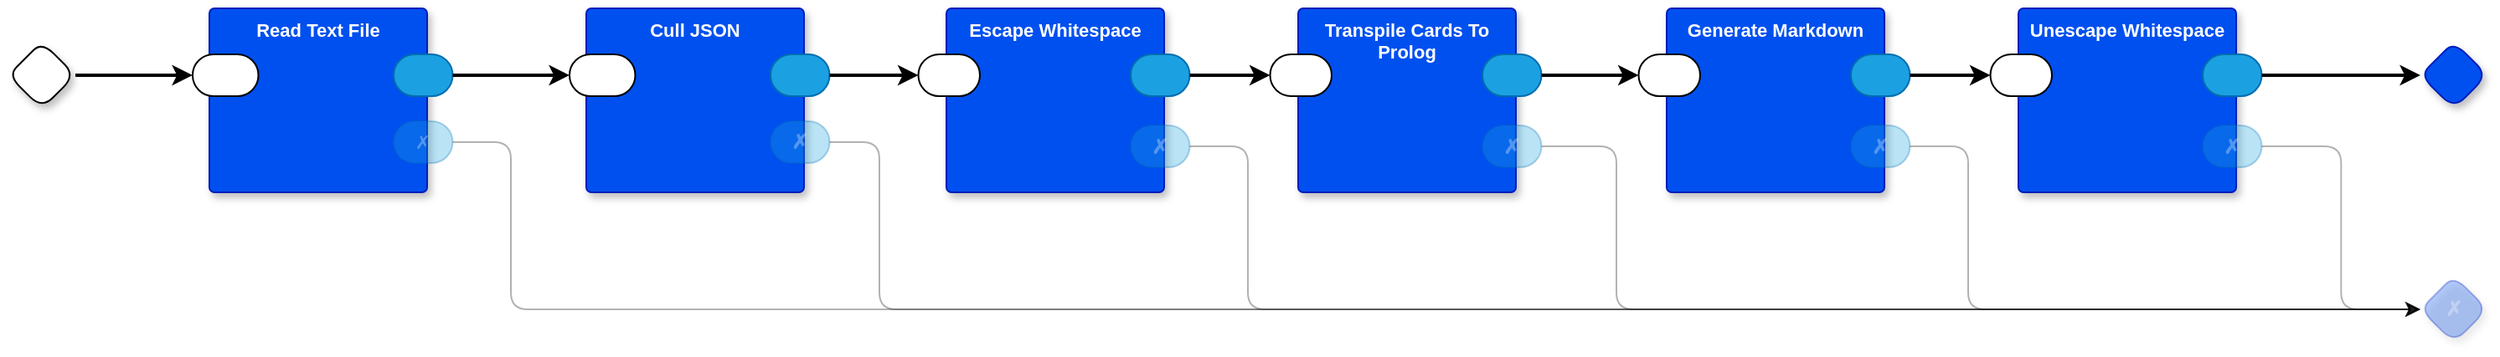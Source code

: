 <mxfile version="24.0.4" type="device" pages="9">
  <diagram id="wDkNk8_MEoHBGMhhzeoI" name="main">
    <mxGraphModel dx="1114" dy="724" grid="1" gridSize="10" guides="1" tooltips="1" connect="1" arrows="1" fold="1" page="1" pageScale="1" pageWidth="850" pageHeight="1100" math="0" shadow="0">
      <root>
        <mxCell id="0" />
        <mxCell id="1" parent="0" />
        <mxCell id="bNiDQKaE15ygT8YKJA-1-16" style="edgeStyle=orthogonalEdgeStyle;curved=0;rounded=1;orthogonalLoop=1;jettySize=auto;html=1;exitX=1;exitY=0.5;exitDx=0;exitDy=0;exitPerimeter=0;strokeColor=default;strokeWidth=2;align=center;verticalAlign=middle;fontFamily=Helvetica;fontSize=11;fontColor=default;labelBackgroundColor=default;endArrow=classic;" parent="1" source="bNiDQKaE15ygT8YKJA-1-1" target="bNiDQKaE15ygT8YKJA-1-3" edge="1">
          <mxGeometry relative="1" as="geometry" />
        </mxCell>
        <mxCell id="bNiDQKaE15ygT8YKJA-1-1" value="" style="rhombus;whiteSpace=wrap;html=1;rounded=1;fontStyle=1;glass=0;sketch=0;fontSize=12;points=[[0,0.5,0,0,0],[0.5,0,0,0,0],[0.5,1,0,0,0],[1,0.5,0,0,0]];shadow=1;fontFamily=Helvetica;fontColor=default;" parent="1" vertex="1">
          <mxGeometry x="80" y="180" width="40" height="40" as="geometry" />
        </mxCell>
        <mxCell id="bNiDQKaE15ygT8YKJA-1-2" value="Read Text File" style="rounded=1;whiteSpace=wrap;html=1;sketch=0;container=1;recursiveResize=0;verticalAlign=top;arcSize=6;fontStyle=1;autosize=0;points=[];absoluteArcSize=1;shadow=1;strokeColor=#001DBC;fillColor=#0050ef;fontColor=#ffffff;fontFamily=Helvetica;fontSize=11;" parent="1" vertex="1">
          <mxGeometry x="200" y="160" width="130" height="110" as="geometry">
            <mxRectangle x="-98" y="-1230" width="99" height="26" as="alternateBounds" />
          </mxGeometry>
        </mxCell>
        <mxCell id="bNiDQKaE15ygT8YKJA-1-3" value="" style="rounded=1;whiteSpace=wrap;html=1;sketch=0;points=[[0,0.5,0,0,0],[1,0.5,0,0,0]];arcSize=50;fontFamily=Helvetica;fontSize=11;fontColor=default;" parent="bNiDQKaE15ygT8YKJA-1-2" vertex="1">
          <mxGeometry x="-10" y="27.5" width="39.25" height="25" as="geometry" />
        </mxCell>
        <mxCell id="bNiDQKaE15ygT8YKJA-1-4" value="" style="rounded=1;whiteSpace=wrap;html=1;sketch=0;points=[[0,0.5,0,0,0],[1,0.5,0,0,0]];fillColor=#1ba1e2;fontColor=#ffffff;strokeColor=#006EAF;arcSize=50;fontFamily=Helvetica;fontSize=11;" parent="bNiDQKaE15ygT8YKJA-1-2" vertex="1">
          <mxGeometry x="110" y="27.5" width="35.25" height="25" as="geometry" />
        </mxCell>
        <mxCell id="bNiDQKaE15ygT8YKJA-1-5" value="✗" style="rounded=1;whiteSpace=wrap;html=1;sketch=0;points=[[0,0.5,0,0,0],[1,0.5,0,0,0]];fillColor=#1ba1e2;fontColor=#ffffff;strokeColor=#006EAF;arcSize=50;fontFamily=Helvetica;fontSize=11;textOpacity=30;opacity=30;" parent="bNiDQKaE15ygT8YKJA-1-2" vertex="1">
          <mxGeometry x="110" y="67.5" width="35.25" height="25" as="geometry" />
        </mxCell>
        <mxCell id="bNiDQKaE15ygT8YKJA-1-6" value="Cull JSON" style="rounded=1;whiteSpace=wrap;html=1;sketch=0;container=1;recursiveResize=0;verticalAlign=top;arcSize=6;fontStyle=1;autosize=0;points=[];absoluteArcSize=1;shadow=1;strokeColor=#001DBC;fillColor=#0050ef;fontColor=#ffffff;fontFamily=Helvetica;fontSize=11;" parent="1" vertex="1">
          <mxGeometry x="425" y="160" width="130" height="110" as="geometry">
            <mxRectangle x="-98" y="-1230" width="99" height="26" as="alternateBounds" />
          </mxGeometry>
        </mxCell>
        <mxCell id="bNiDQKaE15ygT8YKJA-1-7" value="" style="rounded=1;whiteSpace=wrap;html=1;sketch=0;points=[[0,0.5,0,0,0],[1,0.5,0,0,0]];arcSize=50;fontFamily=Helvetica;fontSize=11;fontColor=default;" parent="bNiDQKaE15ygT8YKJA-1-6" vertex="1">
          <mxGeometry x="-10" y="27.5" width="39.25" height="25" as="geometry" />
        </mxCell>
        <mxCell id="bNiDQKaE15ygT8YKJA-1-8" value="" style="rounded=1;whiteSpace=wrap;html=1;sketch=0;points=[[0,0.5,0,0,0],[1,0.5,0,0,0]];fillColor=#1ba1e2;fontColor=#ffffff;strokeColor=#006EAF;arcSize=50;fontFamily=Helvetica;fontSize=11;" parent="bNiDQKaE15ygT8YKJA-1-6" vertex="1">
          <mxGeometry x="110" y="27.5" width="35.25" height="25" as="geometry" />
        </mxCell>
        <mxCell id="bNiDQKaE15ygT8YKJA-1-9" value="&lt;span style=&quot;font-size: 12px; font-weight: 700;&quot;&gt;✗&lt;/span&gt;" style="rounded=1;whiteSpace=wrap;html=1;sketch=0;points=[[0,0.5,0,0,0],[1,0.5,0,0,0]];fillColor=#1ba1e2;fontColor=#ffffff;strokeColor=#006EAF;arcSize=50;fontFamily=Helvetica;fontSize=11;textOpacity=30;opacity=30;" parent="bNiDQKaE15ygT8YKJA-1-6" vertex="1">
          <mxGeometry x="110" y="67.5" width="35.25" height="25" as="geometry" />
        </mxCell>
        <mxCell id="bNiDQKaE15ygT8YKJA-1-10" value="" style="rhombus;whiteSpace=wrap;html=1;rounded=1;fontStyle=1;glass=0;sketch=0;fontSize=12;points=[[0,0.5,0,0,0],[0.5,0,0,0,0],[0.5,1,0,0,0],[1,0.5,0,0,0]];shadow=1;fillColor=#0050ef;fontColor=#ffffff;strokeColor=#001DBC;fontFamily=Helvetica;" parent="1" vertex="1">
          <mxGeometry x="1520" y="180" width="40" height="40" as="geometry" />
        </mxCell>
        <mxCell id="bNiDQKaE15ygT8YKJA-1-11" value="✗" style="rhombus;whiteSpace=wrap;html=1;rounded=1;fillColor=#0050ef;fontColor=#ffffff;strokeColor=#001DBC;fontStyle=1;glass=0;sketch=0;fontSize=12;points=[[0,0.5,0,0,0],[0.5,0,0,0,0],[0.5,1,0,0,0],[1,0.5,0,0,0]];shadow=1;opacity=30;textOpacity=30;" parent="1" vertex="1">
          <mxGeometry x="1520" y="320" width="40" height="40" as="geometry" />
        </mxCell>
        <mxCell id="bNiDQKaE15ygT8YKJA-1-12" style="edgeStyle=orthogonalEdgeStyle;rounded=1;orthogonalLoop=1;jettySize=auto;html=1;exitX=1;exitY=0.5;exitDx=0;exitDy=0;exitPerimeter=0;entryX=0;entryY=0.5;entryDx=0;entryDy=0;entryPerimeter=0;curved=0;opacity=30;" parent="1" source="bNiDQKaE15ygT8YKJA-1-9" target="bNiDQKaE15ygT8YKJA-1-11" edge="1">
          <mxGeometry relative="1" as="geometry">
            <Array as="points">
              <mxPoint x="600" y="240" />
              <mxPoint x="600" y="340" />
            </Array>
          </mxGeometry>
        </mxCell>
        <mxCell id="bNiDQKaE15ygT8YKJA-1-13" style="edgeStyle=orthogonalEdgeStyle;curved=0;rounded=1;orthogonalLoop=1;jettySize=auto;html=1;exitX=1;exitY=0.5;exitDx=0;exitDy=0;exitPerimeter=0;entryX=0;entryY=0.5;entryDx=0;entryDy=0;entryPerimeter=0;opacity=30;strokeColor=default;align=center;verticalAlign=middle;fontFamily=Helvetica;fontSize=11;fontColor=default;labelBackgroundColor=default;endArrow=classic;" parent="1" source="bNiDQKaE15ygT8YKJA-1-5" target="bNiDQKaE15ygT8YKJA-1-11" edge="1">
          <mxGeometry relative="1" as="geometry">
            <Array as="points">
              <mxPoint x="380" y="240" />
              <mxPoint x="380" y="340" />
            </Array>
          </mxGeometry>
        </mxCell>
        <mxCell id="bNiDQKaE15ygT8YKJA-1-15" style="edgeStyle=orthogonalEdgeStyle;curved=0;rounded=1;orthogonalLoop=1;jettySize=auto;html=1;exitX=1;exitY=0.5;exitDx=0;exitDy=0;exitPerimeter=0;entryX=0;entryY=0.5;entryDx=0;entryDy=0;entryPerimeter=0;strokeColor=default;strokeWidth=2;align=center;verticalAlign=middle;fontFamily=Helvetica;fontSize=11;fontColor=default;labelBackgroundColor=default;endArrow=classic;" parent="1" source="bNiDQKaE15ygT8YKJA-1-4" target="bNiDQKaE15ygT8YKJA-1-7" edge="1">
          <mxGeometry relative="1" as="geometry" />
        </mxCell>
        <mxCell id="-QWEKMNJte-wyrF-4RpR-1" value="Escape Whitespace" style="rounded=1;whiteSpace=wrap;html=1;sketch=0;container=1;recursiveResize=0;verticalAlign=top;arcSize=6;fontStyle=1;autosize=0;points=[];absoluteArcSize=1;shadow=1;strokeColor=#001DBC;fillColor=#0050ef;fontColor=#ffffff;fontFamily=Helvetica;fontSize=11;strokeWidth=1;" parent="1" vertex="1">
          <mxGeometry x="640" y="160" width="130" height="110" as="geometry">
            <mxRectangle x="-98" y="-1230" width="99" height="26" as="alternateBounds" />
          </mxGeometry>
        </mxCell>
        <mxCell id="-QWEKMNJte-wyrF-4RpR-2" value="" style="rounded=1;whiteSpace=wrap;html=1;sketch=0;points=[[0,0.5,0,0,0],[1,0.5,0,0,0]];arcSize=50;fontFamily=Helvetica;fontSize=11;fontColor=default;strokeWidth=1;" parent="-QWEKMNJte-wyrF-4RpR-1" vertex="1">
          <mxGeometry x="-16.75" y="27.5" width="36.75" height="25" as="geometry" />
        </mxCell>
        <mxCell id="-QWEKMNJte-wyrF-4RpR-4" value="&lt;span style=&quot;font-size: 12px; font-weight: 700;&quot;&gt;✗&lt;/span&gt;" style="rounded=1;whiteSpace=wrap;html=1;sketch=0;points=[[0,0.5,0,0,0],[1,0.5,0,0,0]];fillColor=#1ba1e2;fontColor=#ffffff;strokeColor=#006EAF;arcSize=50;fontFamily=Helvetica;fontSize=11;strokeWidth=1;opacity=30;textOpacity=30;" parent="-QWEKMNJte-wyrF-4RpR-1" vertex="1">
          <mxGeometry x="110" y="70" width="35.25" height="25" as="geometry" />
        </mxCell>
        <mxCell id="-QWEKMNJte-wyrF-4RpR-3" value="" style="rounded=1;whiteSpace=wrap;html=1;sketch=0;points=[[0,0.5,0,0,0],[1,0.5,0,0,0]];fillColor=#1ba1e2;fontColor=#ffffff;strokeColor=#006EAF;arcSize=50;fontFamily=Helvetica;fontSize=11;strokeWidth=1;" parent="-QWEKMNJte-wyrF-4RpR-1" vertex="1">
          <mxGeometry x="110" y="27.5" width="35.25" height="25" as="geometry" />
        </mxCell>
        <mxCell id="-QWEKMNJte-wyrF-4RpR-5" style="edgeStyle=orthogonalEdgeStyle;curved=0;rounded=1;orthogonalLoop=1;jettySize=auto;html=1;exitX=1;exitY=0.5;exitDx=0;exitDy=0;exitPerimeter=0;entryX=0;entryY=0.5;entryDx=0;entryDy=0;entryPerimeter=0;strokeColor=default;strokeWidth=2;align=center;verticalAlign=middle;fontFamily=Helvetica;fontSize=11;fontColor=default;labelBackgroundColor=default;endArrow=classic;" parent="1" source="bNiDQKaE15ygT8YKJA-1-8" target="-QWEKMNJte-wyrF-4RpR-2" edge="1">
          <mxGeometry relative="1" as="geometry" />
        </mxCell>
        <mxCell id="-QWEKMNJte-wyrF-4RpR-7" style="edgeStyle=orthogonalEdgeStyle;curved=0;rounded=1;orthogonalLoop=1;jettySize=auto;html=1;exitX=1;exitY=0.5;exitDx=0;exitDy=0;exitPerimeter=0;entryX=0;entryY=0.5;entryDx=0;entryDy=0;entryPerimeter=0;strokeColor=default;strokeWidth=1;align=center;verticalAlign=middle;fontFamily=Helvetica;fontSize=11;fontColor=default;labelBackgroundColor=default;endArrow=classic;opacity=30;" parent="1" source="-QWEKMNJte-wyrF-4RpR-4" target="bNiDQKaE15ygT8YKJA-1-11" edge="1">
          <mxGeometry relative="1" as="geometry">
            <Array as="points">
              <mxPoint x="820" y="243" />
              <mxPoint x="820" y="340" />
            </Array>
          </mxGeometry>
        </mxCell>
        <mxCell id="qp301iYRc01Cj9Ox-9Gh-1" value="Transpile Cards To Prolog" style="rounded=1;whiteSpace=wrap;html=1;sketch=0;container=1;recursiveResize=0;verticalAlign=top;arcSize=6;fontStyle=1;autosize=0;points=[];absoluteArcSize=1;shadow=1;strokeColor=#001DBC;fillColor=#0050ef;fontColor=#ffffff;fontFamily=Helvetica;fontSize=11;strokeWidth=1;" parent="1" vertex="1">
          <mxGeometry x="850" y="160" width="130" height="110" as="geometry">
            <mxRectangle x="-98" y="-1230" width="99" height="26" as="alternateBounds" />
          </mxGeometry>
        </mxCell>
        <mxCell id="qp301iYRc01Cj9Ox-9Gh-2" value="" style="rounded=1;whiteSpace=wrap;html=1;sketch=0;points=[[0,0.5,0,0,0],[1,0.5,0,0,0]];arcSize=50;fontFamily=Helvetica;fontSize=11;fontColor=default;strokeWidth=1;" parent="qp301iYRc01Cj9Ox-9Gh-1" vertex="1">
          <mxGeometry x="-16.75" y="27.5" width="36.75" height="25" as="geometry" />
        </mxCell>
        <mxCell id="qp301iYRc01Cj9Ox-9Gh-3" value="&lt;span style=&quot;font-size: 12px; font-weight: 700;&quot;&gt;✗&lt;/span&gt;" style="rounded=1;whiteSpace=wrap;html=1;sketch=0;points=[[0,0.5,0,0,0],[1,0.5,0,0,0]];fillColor=#1ba1e2;fontColor=#ffffff;strokeColor=#006EAF;arcSize=50;fontFamily=Helvetica;fontSize=11;strokeWidth=1;opacity=30;textOpacity=30;" parent="qp301iYRc01Cj9Ox-9Gh-1" vertex="1">
          <mxGeometry x="110" y="70" width="35.25" height="25" as="geometry" />
        </mxCell>
        <mxCell id="qp301iYRc01Cj9Ox-9Gh-4" value="" style="rounded=1;whiteSpace=wrap;html=1;sketch=0;points=[[0,0.5,0,0,0],[1,0.5,0,0,0]];fillColor=#1ba1e2;fontColor=#ffffff;strokeColor=#006EAF;arcSize=50;fontFamily=Helvetica;fontSize=11;strokeWidth=1;" parent="qp301iYRc01Cj9Ox-9Gh-1" vertex="1">
          <mxGeometry x="110" y="27.5" width="35.25" height="25" as="geometry" />
        </mxCell>
        <mxCell id="qp301iYRc01Cj9Ox-9Gh-6" style="edgeStyle=orthogonalEdgeStyle;curved=0;rounded=1;orthogonalLoop=1;jettySize=auto;html=1;exitX=1;exitY=0.5;exitDx=0;exitDy=0;exitPerimeter=0;entryX=0;entryY=0.5;entryDx=0;entryDy=0;entryPerimeter=0;strokeColor=default;strokeWidth=2;align=center;verticalAlign=middle;fontFamily=Helvetica;fontSize=11;fontColor=default;labelBackgroundColor=default;endArrow=classic;" parent="1" source="-QWEKMNJte-wyrF-4RpR-3" target="qp301iYRc01Cj9Ox-9Gh-2" edge="1">
          <mxGeometry relative="1" as="geometry" />
        </mxCell>
        <mxCell id="qp301iYRc01Cj9Ox-9Gh-7" style="edgeStyle=orthogonalEdgeStyle;curved=0;rounded=1;orthogonalLoop=1;jettySize=auto;html=1;exitX=1;exitY=0.5;exitDx=0;exitDy=0;exitPerimeter=0;entryX=0;entryY=0.5;entryDx=0;entryDy=0;entryPerimeter=0;strokeColor=default;strokeWidth=1;align=center;verticalAlign=middle;fontFamily=Helvetica;fontSize=11;fontColor=default;labelBackgroundColor=default;endArrow=classic;opacity=30;" parent="1" source="qp301iYRc01Cj9Ox-9Gh-3" target="bNiDQKaE15ygT8YKJA-1-11" edge="1">
          <mxGeometry relative="1" as="geometry">
            <Array as="points">
              <mxPoint x="1040" y="243" />
              <mxPoint x="1040" y="340" />
            </Array>
          </mxGeometry>
        </mxCell>
        <mxCell id="Z6HCpTZaLIzPhk246nZ5-1" value="Generate Markdown" style="rounded=1;whiteSpace=wrap;html=1;sketch=0;container=1;recursiveResize=0;verticalAlign=top;arcSize=6;fontStyle=1;autosize=0;points=[];absoluteArcSize=1;shadow=1;strokeColor=#001DBC;fillColor=#0050ef;fontColor=#ffffff;fontFamily=Helvetica;fontSize=11;strokeWidth=1;" parent="1" vertex="1">
          <mxGeometry x="1070" y="160" width="130" height="110" as="geometry">
            <mxRectangle x="-98" y="-1230" width="99" height="26" as="alternateBounds" />
          </mxGeometry>
        </mxCell>
        <mxCell id="Z6HCpTZaLIzPhk246nZ5-2" value="" style="rounded=1;whiteSpace=wrap;html=1;sketch=0;points=[[0,0.5,0,0,0],[1,0.5,0,0,0]];arcSize=50;fontFamily=Helvetica;fontSize=11;fontColor=default;strokeWidth=1;" parent="Z6HCpTZaLIzPhk246nZ5-1" vertex="1">
          <mxGeometry x="-16.75" y="27.5" width="36.75" height="25" as="geometry" />
        </mxCell>
        <mxCell id="Z6HCpTZaLIzPhk246nZ5-3" value="&lt;span style=&quot;font-size: 12px; font-weight: 700;&quot;&gt;✗&lt;/span&gt;" style="rounded=1;whiteSpace=wrap;html=1;sketch=0;points=[[0,0.5,0,0,0],[1,0.5,0,0,0]];fillColor=#1ba1e2;fontColor=#ffffff;strokeColor=#006EAF;arcSize=50;fontFamily=Helvetica;fontSize=11;strokeWidth=1;opacity=30;textOpacity=30;" parent="Z6HCpTZaLIzPhk246nZ5-1" vertex="1">
          <mxGeometry x="110" y="70" width="35.25" height="25" as="geometry" />
        </mxCell>
        <mxCell id="Z6HCpTZaLIzPhk246nZ5-4" value="" style="rounded=1;whiteSpace=wrap;html=1;sketch=0;points=[[0,0.5,0,0,0],[1,0.5,0,0,0]];fillColor=#1ba1e2;fontColor=#ffffff;strokeColor=#006EAF;arcSize=50;fontFamily=Helvetica;fontSize=11;strokeWidth=1;" parent="Z6HCpTZaLIzPhk246nZ5-1" vertex="1">
          <mxGeometry x="110" y="27.5" width="35.25" height="25" as="geometry" />
        </mxCell>
        <mxCell id="Z6HCpTZaLIzPhk246nZ5-5" style="edgeStyle=orthogonalEdgeStyle;curved=0;rounded=1;orthogonalLoop=1;jettySize=auto;html=1;strokeColor=default;strokeWidth=2;align=center;verticalAlign=middle;fontFamily=Helvetica;fontSize=11;fontColor=default;labelBackgroundColor=default;endArrow=classic;" parent="1" source="qp301iYRc01Cj9Ox-9Gh-4" target="Z6HCpTZaLIzPhk246nZ5-2" edge="1">
          <mxGeometry relative="1" as="geometry" />
        </mxCell>
        <mxCell id="Z6HCpTZaLIzPhk246nZ5-12" value="Unescape Whitespace" style="rounded=1;whiteSpace=wrap;html=1;sketch=0;container=1;recursiveResize=0;verticalAlign=top;arcSize=6;fontStyle=1;autosize=0;points=[];absoluteArcSize=1;shadow=1;strokeColor=#001DBC;fillColor=#0050ef;fontColor=#ffffff;fontFamily=Helvetica;fontSize=11;strokeWidth=1;" parent="1" vertex="1">
          <mxGeometry x="1280" y="160" width="130" height="110" as="geometry">
            <mxRectangle x="-98" y="-1230" width="99" height="26" as="alternateBounds" />
          </mxGeometry>
        </mxCell>
        <mxCell id="Z6HCpTZaLIzPhk246nZ5-13" value="" style="rounded=1;whiteSpace=wrap;html=1;sketch=0;points=[[0,0.5,0,0,0],[1,0.5,0,0,0]];arcSize=50;fontFamily=Helvetica;fontSize=11;fontColor=default;strokeWidth=1;" parent="Z6HCpTZaLIzPhk246nZ5-12" vertex="1">
          <mxGeometry x="-16.75" y="27.5" width="36.75" height="25" as="geometry" />
        </mxCell>
        <mxCell id="Z6HCpTZaLIzPhk246nZ5-14" value="&lt;span style=&quot;font-size: 12px; font-weight: 700;&quot;&gt;✗&lt;/span&gt;" style="rounded=1;whiteSpace=wrap;html=1;sketch=0;points=[[0,0.5,0,0,0],[1,0.5,0,0,0]];fillColor=#1ba1e2;fontColor=#ffffff;strokeColor=#006EAF;arcSize=50;fontFamily=Helvetica;fontSize=11;strokeWidth=1;opacity=30;textOpacity=30;" parent="Z6HCpTZaLIzPhk246nZ5-12" vertex="1">
          <mxGeometry x="110" y="70" width="35.25" height="25" as="geometry" />
        </mxCell>
        <mxCell id="Z6HCpTZaLIzPhk246nZ5-15" value="" style="rounded=1;whiteSpace=wrap;html=1;sketch=0;points=[[0,0.5,0,0,0],[1,0.5,0,0,0]];fillColor=#1ba1e2;fontColor=#ffffff;strokeColor=#006EAF;arcSize=50;fontFamily=Helvetica;fontSize=11;strokeWidth=1;" parent="Z6HCpTZaLIzPhk246nZ5-12" vertex="1">
          <mxGeometry x="110" y="27.5" width="35.25" height="25" as="geometry" />
        </mxCell>
        <mxCell id="Z6HCpTZaLIzPhk246nZ5-16" style="edgeStyle=orthogonalEdgeStyle;curved=0;rounded=1;orthogonalLoop=1;jettySize=auto;html=1;exitX=1;exitY=0.5;exitDx=0;exitDy=0;exitPerimeter=0;entryX=0;entryY=0.5;entryDx=0;entryDy=0;entryPerimeter=0;strokeColor=default;strokeWidth=1;align=center;verticalAlign=middle;fontFamily=Helvetica;fontSize=11;fontColor=default;labelBackgroundColor=default;endArrow=classic;opacity=30;" parent="1" source="Z6HCpTZaLIzPhk246nZ5-14" target="bNiDQKaE15ygT8YKJA-1-11" edge="1">
          <mxGeometry relative="1" as="geometry" />
        </mxCell>
        <mxCell id="Z6HCpTZaLIzPhk246nZ5-17" style="edgeStyle=orthogonalEdgeStyle;curved=0;rounded=1;orthogonalLoop=1;jettySize=auto;html=1;exitX=1;exitY=0.5;exitDx=0;exitDy=0;exitPerimeter=0;entryX=0;entryY=0.5;entryDx=0;entryDy=0;entryPerimeter=0;strokeColor=default;strokeWidth=2;align=center;verticalAlign=middle;fontFamily=Helvetica;fontSize=11;fontColor=default;labelBackgroundColor=default;endArrow=classic;" parent="1" source="Z6HCpTZaLIzPhk246nZ5-15" target="bNiDQKaE15ygT8YKJA-1-10" edge="1">
          <mxGeometry relative="1" as="geometry" />
        </mxCell>
        <mxCell id="Z6HCpTZaLIzPhk246nZ5-18" style="edgeStyle=orthogonalEdgeStyle;curved=0;rounded=1;orthogonalLoop=1;jettySize=auto;html=1;exitX=1;exitY=0.5;exitDx=0;exitDy=0;exitPerimeter=0;strokeColor=default;strokeWidth=2;align=center;verticalAlign=middle;fontFamily=Helvetica;fontSize=11;fontColor=default;labelBackgroundColor=default;endArrow=classic;" parent="1" source="Z6HCpTZaLIzPhk246nZ5-4" target="Z6HCpTZaLIzPhk246nZ5-13" edge="1">
          <mxGeometry relative="1" as="geometry" />
        </mxCell>
        <mxCell id="B1x8qMmDw0-Ta_8jE84t-1" style="edgeStyle=orthogonalEdgeStyle;curved=0;rounded=1;orthogonalLoop=1;jettySize=auto;html=1;exitX=1;exitY=0.5;exitDx=0;exitDy=0;exitPerimeter=0;entryX=0;entryY=0.5;entryDx=0;entryDy=0;entryPerimeter=0;strokeColor=default;strokeWidth=1;align=center;verticalAlign=middle;fontFamily=Helvetica;fontSize=11;fontColor=default;labelBackgroundColor=default;endArrow=classic;opacity=30;" parent="1" source="Z6HCpTZaLIzPhk246nZ5-3" target="bNiDQKaE15ygT8YKJA-1-11" edge="1">
          <mxGeometry relative="1" as="geometry">
            <Array as="points">
              <mxPoint x="1250" y="243" />
              <mxPoint x="1250" y="340" />
            </Array>
          </mxGeometry>
        </mxCell>
      </root>
    </mxGraphModel>
  </diagram>
  <diagram name="check-main" id="Ui62jN0b8EVGeeUuN76I">
    <mxGraphModel dx="1114" dy="724" grid="1" gridSize="10" guides="1" tooltips="1" connect="1" arrows="1" fold="1" page="1" pageScale="1" pageWidth="850" pageHeight="1100" math="0" shadow="0">
      <root>
        <mxCell id="MS_iNfz4ILnlSboh3GO8-0" />
        <mxCell id="MS_iNfz4ILnlSboh3GO8-1" parent="MS_iNfz4ILnlSboh3GO8-0" />
        <mxCell id="MS_iNfz4ILnlSboh3GO8-2" style="edgeStyle=orthogonalEdgeStyle;curved=0;rounded=1;orthogonalLoop=1;jettySize=auto;html=1;exitX=1;exitY=0.5;exitDx=0;exitDy=0;exitPerimeter=0;strokeColor=default;strokeWidth=2;align=center;verticalAlign=middle;fontFamily=Helvetica;fontSize=11;fontColor=default;labelBackgroundColor=default;endArrow=classic;" parent="MS_iNfz4ILnlSboh3GO8-1" source="MS_iNfz4ILnlSboh3GO8-3" target="MS_iNfz4ILnlSboh3GO8-5" edge="1">
          <mxGeometry relative="1" as="geometry" />
        </mxCell>
        <mxCell id="MS_iNfz4ILnlSboh3GO8-3" value="" style="rhombus;whiteSpace=wrap;html=1;rounded=1;fontStyle=1;glass=0;sketch=0;fontSize=12;points=[[0,0.5,0,0,0],[0.5,0,0,0,0],[0.5,1,0,0,0],[1,0.5,0,0,0]];shadow=1;fontFamily=Helvetica;fontColor=default;" parent="MS_iNfz4ILnlSboh3GO8-1" vertex="1">
          <mxGeometry x="80" y="180" width="40" height="40" as="geometry" />
        </mxCell>
        <mxCell id="MS_iNfz4ILnlSboh3GO8-4" value="Read Text File" style="rounded=1;whiteSpace=wrap;html=1;sketch=0;container=1;recursiveResize=0;verticalAlign=top;arcSize=6;fontStyle=1;autosize=0;points=[];absoluteArcSize=1;shadow=1;strokeColor=#001DBC;fillColor=#0050ef;fontColor=#ffffff;fontFamily=Helvetica;fontSize=11;" parent="MS_iNfz4ILnlSboh3GO8-1" vertex="1">
          <mxGeometry x="200" y="160" width="130" height="110" as="geometry">
            <mxRectangle x="-98" y="-1230" width="99" height="26" as="alternateBounds" />
          </mxGeometry>
        </mxCell>
        <mxCell id="MS_iNfz4ILnlSboh3GO8-5" value="" style="rounded=1;whiteSpace=wrap;html=1;sketch=0;points=[[0,0.5,0,0,0],[1,0.5,0,0,0]];arcSize=50;fontFamily=Helvetica;fontSize=11;fontColor=default;" parent="MS_iNfz4ILnlSboh3GO8-4" vertex="1">
          <mxGeometry x="-10" y="27.5" width="39.25" height="25" as="geometry" />
        </mxCell>
        <mxCell id="MS_iNfz4ILnlSboh3GO8-6" value="" style="rounded=1;whiteSpace=wrap;html=1;sketch=0;points=[[0,0.5,0,0,0],[1,0.5,0,0,0]];fillColor=#1ba1e2;fontColor=#ffffff;strokeColor=#006EAF;arcSize=50;fontFamily=Helvetica;fontSize=11;" parent="MS_iNfz4ILnlSboh3GO8-4" vertex="1">
          <mxGeometry x="110" y="27.5" width="35.25" height="25" as="geometry" />
        </mxCell>
        <mxCell id="MS_iNfz4ILnlSboh3GO8-7" value="✗" style="rounded=1;whiteSpace=wrap;html=1;sketch=0;points=[[0,0.5,0,0,0],[1,0.5,0,0,0]];fillColor=#1ba1e2;fontColor=#ffffff;strokeColor=#006EAF;arcSize=50;fontFamily=Helvetica;fontSize=11;textOpacity=30;opacity=30;" parent="MS_iNfz4ILnlSboh3GO8-4" vertex="1">
          <mxGeometry x="110" y="67.5" width="35.25" height="25" as="geometry" />
        </mxCell>
        <mxCell id="MS_iNfz4ILnlSboh3GO8-8" value="Cull JSON" style="rounded=1;whiteSpace=wrap;html=1;sketch=0;container=1;recursiveResize=0;verticalAlign=top;arcSize=6;fontStyle=1;autosize=0;points=[];absoluteArcSize=1;shadow=1;strokeColor=#001DBC;fillColor=#0050ef;fontColor=#ffffff;fontFamily=Helvetica;fontSize=11;" parent="MS_iNfz4ILnlSboh3GO8-1" vertex="1">
          <mxGeometry x="425" y="160" width="130" height="110" as="geometry">
            <mxRectangle x="-98" y="-1230" width="99" height="26" as="alternateBounds" />
          </mxGeometry>
        </mxCell>
        <mxCell id="MS_iNfz4ILnlSboh3GO8-9" value="" style="rounded=1;whiteSpace=wrap;html=1;sketch=0;points=[[0,0.5,0,0,0],[1,0.5,0,0,0]];arcSize=50;fontFamily=Helvetica;fontSize=11;fontColor=default;" parent="MS_iNfz4ILnlSboh3GO8-8" vertex="1">
          <mxGeometry x="-10" y="27.5" width="39.25" height="25" as="geometry" />
        </mxCell>
        <mxCell id="MS_iNfz4ILnlSboh3GO8-10" value="" style="rounded=1;whiteSpace=wrap;html=1;sketch=0;points=[[0,0.5,0,0,0],[1,0.5,0,0,0]];fillColor=#1ba1e2;fontColor=#ffffff;strokeColor=#006EAF;arcSize=50;fontFamily=Helvetica;fontSize=11;" parent="MS_iNfz4ILnlSboh3GO8-8" vertex="1">
          <mxGeometry x="110" y="27.5" width="35.25" height="25" as="geometry" />
        </mxCell>
        <mxCell id="MS_iNfz4ILnlSboh3GO8-11" value="✗" style="rounded=1;whiteSpace=wrap;html=1;sketch=0;points=[[0,0.5,0,0,0],[1,0.5,0,0,0]];fillColor=#1ba1e2;fontColor=#ffffff;strokeColor=#006EAF;arcSize=50;fontFamily=Helvetica;fontSize=11;textOpacity=30;opacity=30;" parent="MS_iNfz4ILnlSboh3GO8-8" vertex="1">
          <mxGeometry x="110" y="67.5" width="35.25" height="25" as="geometry" />
        </mxCell>
        <mxCell id="MS_iNfz4ILnlSboh3GO8-12" value="" style="rhombus;whiteSpace=wrap;html=1;rounded=1;fontStyle=1;glass=0;sketch=0;fontSize=12;points=[[0,0.5,0,0,0],[0.5,0,0,0,0],[0.5,1,0,0,0],[1,0.5,0,0,0]];shadow=1;fillColor=#0050ef;fontColor=#ffffff;strokeColor=#001DBC;fontFamily=Helvetica;" parent="MS_iNfz4ILnlSboh3GO8-1" vertex="1">
          <mxGeometry x="1770" y="180" width="40" height="40" as="geometry" />
        </mxCell>
        <mxCell id="MS_iNfz4ILnlSboh3GO8-13" value="✗" style="rhombus;whiteSpace=wrap;html=1;rounded=1;fillColor=#0050ef;fontColor=#ffffff;strokeColor=#001DBC;fontStyle=1;glass=0;sketch=0;fontSize=12;points=[[0,0.5,0,0,0],[0.5,0,0,0,0],[0.5,1,0,0,0],[1,0.5,0,0,0]];shadow=1;opacity=30;textOpacity=30;" parent="MS_iNfz4ILnlSboh3GO8-1" vertex="1">
          <mxGeometry x="1770" y="320" width="40" height="40" as="geometry" />
        </mxCell>
        <mxCell id="MS_iNfz4ILnlSboh3GO8-14" style="edgeStyle=orthogonalEdgeStyle;rounded=1;orthogonalLoop=1;jettySize=auto;html=1;exitX=1;exitY=0.5;exitDx=0;exitDy=0;exitPerimeter=0;entryX=0;entryY=0.5;entryDx=0;entryDy=0;entryPerimeter=0;curved=0;opacity=30;" parent="MS_iNfz4ILnlSboh3GO8-1" source="MS_iNfz4ILnlSboh3GO8-11" target="MS_iNfz4ILnlSboh3GO8-13" edge="1">
          <mxGeometry relative="1" as="geometry">
            <Array as="points">
              <mxPoint x="600" y="240" />
              <mxPoint x="600" y="340" />
            </Array>
          </mxGeometry>
        </mxCell>
        <mxCell id="MS_iNfz4ILnlSboh3GO8-15" style="edgeStyle=orthogonalEdgeStyle;curved=0;rounded=1;orthogonalLoop=1;jettySize=auto;html=1;exitX=1;exitY=0.5;exitDx=0;exitDy=0;exitPerimeter=0;entryX=0;entryY=0.5;entryDx=0;entryDy=0;entryPerimeter=0;opacity=30;strokeColor=default;align=center;verticalAlign=middle;fontFamily=Helvetica;fontSize=11;fontColor=default;labelBackgroundColor=default;endArrow=classic;" parent="MS_iNfz4ILnlSboh3GO8-1" source="MS_iNfz4ILnlSboh3GO8-7" target="MS_iNfz4ILnlSboh3GO8-13" edge="1">
          <mxGeometry relative="1" as="geometry">
            <Array as="points">
              <mxPoint x="380" y="240" />
              <mxPoint x="380" y="340" />
            </Array>
          </mxGeometry>
        </mxCell>
        <mxCell id="MS_iNfz4ILnlSboh3GO8-16" style="edgeStyle=orthogonalEdgeStyle;curved=0;rounded=1;orthogonalLoop=1;jettySize=auto;html=1;exitX=1;exitY=0.5;exitDx=0;exitDy=0;exitPerimeter=0;entryX=0;entryY=0.5;entryDx=0;entryDy=0;entryPerimeter=0;strokeColor=default;strokeWidth=2;align=center;verticalAlign=middle;fontFamily=Helvetica;fontSize=11;fontColor=default;labelBackgroundColor=default;endArrow=classic;" parent="MS_iNfz4ILnlSboh3GO8-1" source="MS_iNfz4ILnlSboh3GO8-6" target="MS_iNfz4ILnlSboh3GO8-9" edge="1">
          <mxGeometry relative="1" as="geometry" />
        </mxCell>
        <mxCell id="MS_iNfz4ILnlSboh3GO8-17" value="Escape Whitespace" style="rounded=1;whiteSpace=wrap;html=1;sketch=0;container=1;recursiveResize=0;verticalAlign=top;arcSize=6;fontStyle=1;autosize=0;points=[];absoluteArcSize=1;shadow=1;strokeColor=#001DBC;fillColor=#0050ef;fontColor=#ffffff;fontFamily=Helvetica;fontSize=11;strokeWidth=1;" parent="MS_iNfz4ILnlSboh3GO8-1" vertex="1">
          <mxGeometry x="640" y="160" width="130" height="110" as="geometry">
            <mxRectangle x="-98" y="-1230" width="99" height="26" as="alternateBounds" />
          </mxGeometry>
        </mxCell>
        <mxCell id="MS_iNfz4ILnlSboh3GO8-18" value="" style="rounded=1;whiteSpace=wrap;html=1;sketch=0;points=[[0,0.5,0,0,0],[1,0.5,0,0,0]];arcSize=50;fontFamily=Helvetica;fontSize=11;fontColor=default;strokeWidth=1;" parent="MS_iNfz4ILnlSboh3GO8-17" vertex="1">
          <mxGeometry x="-16.75" y="27.5" width="36.75" height="25" as="geometry" />
        </mxCell>
        <mxCell id="MS_iNfz4ILnlSboh3GO8-19" value="&lt;span style=&quot;font-size: 12px; font-weight: 700;&quot;&gt;✗&lt;/span&gt;" style="rounded=1;whiteSpace=wrap;html=1;sketch=0;points=[[0,0.5,0,0,0],[1,0.5,0,0,0]];fillColor=#1ba1e2;fontColor=#ffffff;strokeColor=#006EAF;arcSize=50;fontFamily=Helvetica;fontSize=11;strokeWidth=1;opacity=30;textOpacity=30;" parent="MS_iNfz4ILnlSboh3GO8-17" vertex="1">
          <mxGeometry x="110" y="70" width="35.25" height="25" as="geometry" />
        </mxCell>
        <mxCell id="MS_iNfz4ILnlSboh3GO8-20" value="" style="rounded=1;whiteSpace=wrap;html=1;sketch=0;points=[[0,0.5,0,0,0],[1,0.5,0,0,0]];fillColor=#1ba1e2;fontColor=#ffffff;strokeColor=#006EAF;arcSize=50;fontFamily=Helvetica;fontSize=11;strokeWidth=1;" parent="MS_iNfz4ILnlSboh3GO8-17" vertex="1">
          <mxGeometry x="110" y="27.5" width="35.25" height="25" as="geometry" />
        </mxCell>
        <mxCell id="MS_iNfz4ILnlSboh3GO8-21" style="edgeStyle=orthogonalEdgeStyle;curved=0;rounded=1;orthogonalLoop=1;jettySize=auto;html=1;exitX=1;exitY=0.5;exitDx=0;exitDy=0;exitPerimeter=0;entryX=0;entryY=0.5;entryDx=0;entryDy=0;entryPerimeter=0;strokeColor=default;strokeWidth=2;align=center;verticalAlign=middle;fontFamily=Helvetica;fontSize=11;fontColor=default;labelBackgroundColor=default;endArrow=classic;" parent="MS_iNfz4ILnlSboh3GO8-1" source="MS_iNfz4ILnlSboh3GO8-10" target="MS_iNfz4ILnlSboh3GO8-18" edge="1">
          <mxGeometry relative="1" as="geometry" />
        </mxCell>
        <mxCell id="MS_iNfz4ILnlSboh3GO8-22" style="edgeStyle=orthogonalEdgeStyle;curved=0;rounded=1;orthogonalLoop=1;jettySize=auto;html=1;exitX=1;exitY=0.5;exitDx=0;exitDy=0;exitPerimeter=0;entryX=0;entryY=0.5;entryDx=0;entryDy=0;entryPerimeter=0;strokeColor=default;strokeWidth=1;align=center;verticalAlign=middle;fontFamily=Helvetica;fontSize=11;fontColor=default;labelBackgroundColor=default;endArrow=classic;opacity=30;" parent="MS_iNfz4ILnlSboh3GO8-1" source="MS_iNfz4ILnlSboh3GO8-19" target="MS_iNfz4ILnlSboh3GO8-13" edge="1">
          <mxGeometry relative="1" as="geometry">
            <Array as="points">
              <mxPoint x="820" y="243" />
              <mxPoint x="820" y="340" />
            </Array>
          </mxGeometry>
        </mxCell>
        <mxCell id="MS_iNfz4ILnlSboh3GO8-23" value="Transpile Cards To Prolog" style="rounded=1;whiteSpace=wrap;html=1;sketch=0;container=1;recursiveResize=0;verticalAlign=top;arcSize=6;fontStyle=1;autosize=0;points=[];absoluteArcSize=1;shadow=1;strokeColor=#001DBC;fillColor=#0050ef;fontColor=#ffffff;fontFamily=Helvetica;fontSize=11;strokeWidth=1;" parent="MS_iNfz4ILnlSboh3GO8-1" vertex="1">
          <mxGeometry x="850" y="160" width="130" height="110" as="geometry">
            <mxRectangle x="-98" y="-1230" width="99" height="26" as="alternateBounds" />
          </mxGeometry>
        </mxCell>
        <mxCell id="MS_iNfz4ILnlSboh3GO8-24" value="" style="rounded=1;whiteSpace=wrap;html=1;sketch=0;points=[[0,0.5,0,0,0],[1,0.5,0,0,0]];arcSize=50;fontFamily=Helvetica;fontSize=11;fontColor=default;strokeWidth=1;" parent="MS_iNfz4ILnlSboh3GO8-23" vertex="1">
          <mxGeometry x="-16.75" y="27.5" width="36.75" height="25" as="geometry" />
        </mxCell>
        <mxCell id="MS_iNfz4ILnlSboh3GO8-25" value="&lt;span style=&quot;font-size: 12px; font-weight: 700;&quot;&gt;✗&lt;/span&gt;" style="rounded=1;whiteSpace=wrap;html=1;sketch=0;points=[[0,0.5,0,0,0],[1,0.5,0,0,0]];fillColor=#1ba1e2;fontColor=#ffffff;strokeColor=#006EAF;arcSize=50;fontFamily=Helvetica;fontSize=11;strokeWidth=1;opacity=30;textOpacity=30;" parent="MS_iNfz4ILnlSboh3GO8-23" vertex="1">
          <mxGeometry x="110" y="70" width="35.25" height="25" as="geometry" />
        </mxCell>
        <mxCell id="MS_iNfz4ILnlSboh3GO8-26" value="" style="rounded=1;whiteSpace=wrap;html=1;sketch=0;points=[[0,0.5,0,0,0],[1,0.5,0,0,0]];fillColor=#1ba1e2;fontColor=#ffffff;strokeColor=#006EAF;arcSize=50;fontFamily=Helvetica;fontSize=11;strokeWidth=1;" parent="MS_iNfz4ILnlSboh3GO8-23" vertex="1">
          <mxGeometry x="110" y="27.5" width="35.25" height="25" as="geometry" />
        </mxCell>
        <mxCell id="MS_iNfz4ILnlSboh3GO8-27" style="edgeStyle=orthogonalEdgeStyle;curved=0;rounded=1;orthogonalLoop=1;jettySize=auto;html=1;exitX=1;exitY=0.5;exitDx=0;exitDy=0;exitPerimeter=0;entryX=0;entryY=0.5;entryDx=0;entryDy=0;entryPerimeter=0;strokeColor=default;strokeWidth=2;align=center;verticalAlign=middle;fontFamily=Helvetica;fontSize=11;fontColor=default;labelBackgroundColor=default;endArrow=classic;" parent="MS_iNfz4ILnlSboh3GO8-1" source="MS_iNfz4ILnlSboh3GO8-20" target="MS_iNfz4ILnlSboh3GO8-24" edge="1">
          <mxGeometry relative="1" as="geometry" />
        </mxCell>
        <mxCell id="MS_iNfz4ILnlSboh3GO8-28" style="edgeStyle=orthogonalEdgeStyle;curved=0;rounded=1;orthogonalLoop=1;jettySize=auto;html=1;exitX=1;exitY=0.5;exitDx=0;exitDy=0;exitPerimeter=0;entryX=0;entryY=0.5;entryDx=0;entryDy=0;entryPerimeter=0;strokeColor=default;strokeWidth=1;align=center;verticalAlign=middle;fontFamily=Helvetica;fontSize=11;fontColor=default;labelBackgroundColor=default;endArrow=classic;opacity=30;" parent="MS_iNfz4ILnlSboh3GO8-1" source="MS_iNfz4ILnlSboh3GO8-25" target="MS_iNfz4ILnlSboh3GO8-13" edge="1">
          <mxGeometry relative="1" as="geometry">
            <Array as="points">
              <mxPoint x="1040" y="243" />
              <mxPoint x="1040" y="340" />
            </Array>
          </mxGeometry>
        </mxCell>
        <mxCell id="MS_iNfz4ILnlSboh3GO8-29" value="Check Roots" style="rounded=1;whiteSpace=wrap;html=1;sketch=0;container=1;recursiveResize=0;verticalAlign=top;arcSize=6;fontStyle=1;autosize=0;points=[];absoluteArcSize=1;shadow=1;strokeColor=#001DBC;fillColor=#0050ef;fontColor=#ffffff;fontFamily=Helvetica;fontSize=11;strokeWidth=1;" parent="MS_iNfz4ILnlSboh3GO8-1" vertex="1">
          <mxGeometry x="1070" y="160" width="130" height="110" as="geometry">
            <mxRectangle x="-98" y="-1230" width="99" height="26" as="alternateBounds" />
          </mxGeometry>
        </mxCell>
        <mxCell id="MS_iNfz4ILnlSboh3GO8-30" value="" style="rounded=1;whiteSpace=wrap;html=1;sketch=0;points=[[0,0.5,0,0,0],[1,0.5,0,0,0]];arcSize=50;fontFamily=Helvetica;fontSize=11;fontColor=default;strokeWidth=1;" parent="MS_iNfz4ILnlSboh3GO8-29" vertex="1">
          <mxGeometry x="-16.75" y="27.5" width="36.75" height="25" as="geometry" />
        </mxCell>
        <mxCell id="MS_iNfz4ILnlSboh3GO8-31" value="&lt;span style=&quot;font-size: 12px; font-weight: 700;&quot;&gt;✗&lt;/span&gt;" style="rounded=1;whiteSpace=wrap;html=1;sketch=0;points=[[0,0.5,0,0,0],[1,0.5,0,0,0]];fillColor=#1ba1e2;fontColor=#ffffff;strokeColor=#006EAF;arcSize=50;fontFamily=Helvetica;fontSize=11;strokeWidth=1;opacity=30;textOpacity=30;" parent="MS_iNfz4ILnlSboh3GO8-29" vertex="1">
          <mxGeometry x="110" y="70" width="35.25" height="25" as="geometry" />
        </mxCell>
        <mxCell id="MS_iNfz4ILnlSboh3GO8-32" value="" style="rounded=1;whiteSpace=wrap;html=1;sketch=0;points=[[0,0.5,0,0,0],[1,0.5,0,0,0]];fillColor=#1ba1e2;fontColor=#ffffff;strokeColor=#006EAF;arcSize=50;fontFamily=Helvetica;fontSize=11;strokeWidth=1;" parent="MS_iNfz4ILnlSboh3GO8-29" vertex="1">
          <mxGeometry x="110" y="27.5" width="35.25" height="25" as="geometry" />
        </mxCell>
        <mxCell id="MS_iNfz4ILnlSboh3GO8-33" style="edgeStyle=orthogonalEdgeStyle;curved=0;rounded=1;orthogonalLoop=1;jettySize=auto;html=1;strokeColor=default;strokeWidth=2;align=center;verticalAlign=middle;fontFamily=Helvetica;fontSize=11;fontColor=default;labelBackgroundColor=default;endArrow=classic;" parent="MS_iNfz4ILnlSboh3GO8-1" source="MS_iNfz4ILnlSboh3GO8-26" target="MS_iNfz4ILnlSboh3GO8-30" edge="1">
          <mxGeometry relative="1" as="geometry" />
        </mxCell>
        <mxCell id="MS_iNfz4ILnlSboh3GO8-34" style="edgeStyle=orthogonalEdgeStyle;curved=0;rounded=1;orthogonalLoop=1;jettySize=auto;html=1;exitX=1;exitY=0.5;exitDx=0;exitDy=0;exitPerimeter=0;entryX=0;entryY=0.5;entryDx=0;entryDy=0;entryPerimeter=0;strokeColor=default;strokeWidth=1;align=center;verticalAlign=middle;fontFamily=Helvetica;fontSize=11;fontColor=default;labelBackgroundColor=default;endArrow=classic;opacity=30;" parent="MS_iNfz4ILnlSboh3GO8-1" source="MS_iNfz4ILnlSboh3GO8-31" target="MS_iNfz4ILnlSboh3GO8-13" edge="1">
          <mxGeometry relative="1" as="geometry">
            <Array as="points">
              <mxPoint x="1250" y="243" />
              <mxPoint x="1250" y="340" />
            </Array>
          </mxGeometry>
        </mxCell>
        <mxCell id="MS_iNfz4ILnlSboh3GO8-35" value="Unescape Whitespace" style="rounded=1;whiteSpace=wrap;html=1;sketch=0;container=1;recursiveResize=0;verticalAlign=top;arcSize=6;fontStyle=1;autosize=0;points=[];absoluteArcSize=1;shadow=1;strokeColor=#001DBC;fillColor=#0050ef;fontColor=#ffffff;fontFamily=Helvetica;fontSize=11;strokeWidth=1;" parent="MS_iNfz4ILnlSboh3GO8-1" vertex="1">
          <mxGeometry x="1540" y="160" width="130" height="110" as="geometry">
            <mxRectangle x="-98" y="-1230" width="99" height="26" as="alternateBounds" />
          </mxGeometry>
        </mxCell>
        <mxCell id="MS_iNfz4ILnlSboh3GO8-36" value="" style="rounded=1;whiteSpace=wrap;html=1;sketch=0;points=[[0,0.5,0,0,0],[1,0.5,0,0,0]];arcSize=50;fontFamily=Helvetica;fontSize=11;fontColor=default;strokeWidth=1;" parent="MS_iNfz4ILnlSboh3GO8-35" vertex="1">
          <mxGeometry x="-16.75" y="27.5" width="36.75" height="25" as="geometry" />
        </mxCell>
        <mxCell id="MS_iNfz4ILnlSboh3GO8-37" value="&lt;span style=&quot;font-size: 12px; font-weight: 700;&quot;&gt;✗&lt;/span&gt;" style="rounded=1;whiteSpace=wrap;html=1;sketch=0;points=[[0,0.5,0,0,0],[1,0.5,0,0,0]];fillColor=#1ba1e2;fontColor=#ffffff;strokeColor=#006EAF;arcSize=50;fontFamily=Helvetica;fontSize=11;strokeWidth=1;opacity=30;textOpacity=30;" parent="MS_iNfz4ILnlSboh3GO8-35" vertex="1">
          <mxGeometry x="110" y="70" width="35.25" height="25" as="geometry" />
        </mxCell>
        <mxCell id="MS_iNfz4ILnlSboh3GO8-38" value="" style="rounded=1;whiteSpace=wrap;html=1;sketch=0;points=[[0,0.5,0,0,0],[1,0.5,0,0,0]];fillColor=#1ba1e2;fontColor=#ffffff;strokeColor=#006EAF;arcSize=50;fontFamily=Helvetica;fontSize=11;strokeWidth=1;" parent="MS_iNfz4ILnlSboh3GO8-35" vertex="1">
          <mxGeometry x="110" y="27.5" width="35.25" height="25" as="geometry" />
        </mxCell>
        <mxCell id="MS_iNfz4ILnlSboh3GO8-39" style="edgeStyle=orthogonalEdgeStyle;curved=0;rounded=1;orthogonalLoop=1;jettySize=auto;html=1;exitX=1;exitY=0.5;exitDx=0;exitDy=0;exitPerimeter=0;entryX=0;entryY=0.5;entryDx=0;entryDy=0;entryPerimeter=0;strokeColor=default;strokeWidth=1;align=center;verticalAlign=middle;fontFamily=Helvetica;fontSize=11;fontColor=default;labelBackgroundColor=default;endArrow=classic;opacity=30;" parent="MS_iNfz4ILnlSboh3GO8-1" source="MS_iNfz4ILnlSboh3GO8-37" target="MS_iNfz4ILnlSboh3GO8-13" edge="1">
          <mxGeometry relative="1" as="geometry" />
        </mxCell>
        <mxCell id="MS_iNfz4ILnlSboh3GO8-40" style="edgeStyle=orthogonalEdgeStyle;curved=0;rounded=1;orthogonalLoop=1;jettySize=auto;html=1;exitX=1;exitY=0.5;exitDx=0;exitDy=0;exitPerimeter=0;entryX=0;entryY=0.5;entryDx=0;entryDy=0;entryPerimeter=0;strokeColor=default;strokeWidth=2;align=center;verticalAlign=middle;fontFamily=Helvetica;fontSize=11;fontColor=default;labelBackgroundColor=default;endArrow=classic;" parent="MS_iNfz4ILnlSboh3GO8-1" source="MS_iNfz4ILnlSboh3GO8-38" target="MS_iNfz4ILnlSboh3GO8-12" edge="1">
          <mxGeometry relative="1" as="geometry" />
        </mxCell>
        <mxCell id="CuMlRrpKN7z23qi_vKr7-0" value="Check Orphans" style="rounded=1;whiteSpace=wrap;html=1;sketch=0;container=1;recursiveResize=0;verticalAlign=top;arcSize=6;fontStyle=1;autosize=0;points=[];absoluteArcSize=1;shadow=1;strokeColor=#001DBC;fillColor=#0050ef;fontColor=#ffffff;fontFamily=Helvetica;fontSize=11;strokeWidth=1;" parent="MS_iNfz4ILnlSboh3GO8-1" vertex="1">
          <mxGeometry x="1070" y="20" width="130" height="110" as="geometry">
            <mxRectangle x="-98" y="-1230" width="99" height="26" as="alternateBounds" />
          </mxGeometry>
        </mxCell>
        <mxCell id="CuMlRrpKN7z23qi_vKr7-1" value="" style="rounded=1;whiteSpace=wrap;html=1;sketch=0;points=[[0,0.5,0,0,0],[1,0.5,0,0,0]];arcSize=50;fontFamily=Helvetica;fontSize=11;fontColor=default;strokeWidth=1;" parent="CuMlRrpKN7z23qi_vKr7-0" vertex="1">
          <mxGeometry x="-16.75" y="27.5" width="36.75" height="25" as="geometry" />
        </mxCell>
        <mxCell id="CuMlRrpKN7z23qi_vKr7-2" value="&lt;span style=&quot;font-size: 12px; font-weight: 700;&quot;&gt;✗&lt;/span&gt;" style="rounded=1;whiteSpace=wrap;html=1;sketch=0;points=[[0,0.5,0,0,0],[1,0.5,0,0,0]];fillColor=#1ba1e2;fontColor=#ffffff;strokeColor=#006EAF;arcSize=50;fontFamily=Helvetica;fontSize=11;strokeWidth=1;opacity=30;textOpacity=30;" parent="CuMlRrpKN7z23qi_vKr7-0" vertex="1">
          <mxGeometry x="110" y="70" width="35.25" height="25" as="geometry" />
        </mxCell>
        <mxCell id="CuMlRrpKN7z23qi_vKr7-3" value="" style="rounded=1;whiteSpace=wrap;html=1;sketch=0;points=[[0,0.5,0,0,0],[1,0.5,0,0,0]];fillColor=#1ba1e2;fontColor=#ffffff;strokeColor=#006EAF;arcSize=50;fontFamily=Helvetica;fontSize=11;strokeWidth=1;" parent="CuMlRrpKN7z23qi_vKr7-0" vertex="1">
          <mxGeometry x="110" y="27.5" width="35.25" height="25" as="geometry" />
        </mxCell>
        <mxCell id="CuMlRrpKN7z23qi_vKr7-4" style="edgeStyle=orthogonalEdgeStyle;rounded=1;orthogonalLoop=1;jettySize=auto;html=1;exitX=1;exitY=0.5;exitDx=0;exitDy=0;exitPerimeter=0;entryX=0;entryY=0.5;entryDx=0;entryDy=0;entryPerimeter=0;curved=0;strokeWidth=2;" parent="MS_iNfz4ILnlSboh3GO8-1" source="MS_iNfz4ILnlSboh3GO8-26" target="CuMlRrpKN7z23qi_vKr7-1" edge="1">
          <mxGeometry relative="1" as="geometry" />
        </mxCell>
        <mxCell id="CuMlRrpKN7z23qi_vKr7-6" style="edgeStyle=orthogonalEdgeStyle;rounded=1;orthogonalLoop=1;jettySize=auto;html=1;exitX=1;exitY=0.5;exitDx=0;exitDy=0;exitPerimeter=0;entryX=0;entryY=0.5;entryDx=0;entryDy=0;entryPerimeter=0;curved=0;opacity=30;" parent="MS_iNfz4ILnlSboh3GO8-1" source="CuMlRrpKN7z23qi_vKr7-2" target="MS_iNfz4ILnlSboh3GO8-13" edge="1">
          <mxGeometry relative="1" as="geometry">
            <Array as="points">
              <mxPoint x="1250" y="103" />
              <mxPoint x="1250" y="340" />
            </Array>
          </mxGeometry>
        </mxCell>
        <mxCell id="Ce3FVlPP35NfnmSbZVFa-0" value="String Concatenate" style="rounded=1;whiteSpace=wrap;html=1;sketch=0;container=1;recursiveResize=0;verticalAlign=top;arcSize=6;fontStyle=1;autosize=0;points=[];absoluteArcSize=1;shadow=1;strokeColor=#001DBC;fillColor=#DAE8FC;fontColor=#ffffff;fontFamily=Helvetica;fontSize=11;labelBackgroundColor=none;gradientColor=#0050EF;" parent="MS_iNfz4ILnlSboh3GO8-1" vertex="1">
          <mxGeometry x="1320" y="150" width="130" height="100" as="geometry">
            <mxRectangle x="-98" y="-1230" width="99" height="26" as="alternateBounds" />
          </mxGeometry>
        </mxCell>
        <mxCell id="Ce3FVlPP35NfnmSbZVFa-1" value="2" style="rounded=1;whiteSpace=wrap;html=1;sketch=0;points=[[0,0.5,0,0,0],[1,0.5,0,0,0]];arcSize=50;fontFamily=Helvetica;fontSize=11;fontColor=default;labelBackgroundColor=default;" parent="Ce3FVlPP35NfnmSbZVFa-0" vertex="1">
          <mxGeometry x="-16.75" y="27.5" width="66" height="25" as="geometry" />
        </mxCell>
        <mxCell id="Ce3FVlPP35NfnmSbZVFa-2" value="" style="rounded=1;whiteSpace=wrap;html=1;sketch=0;points=[[0,0.5,0,0,0],[1,0.5,0,0,0]];fillColor=#1ba1e2;fontColor=#ffffff;strokeColor=#006EAF;arcSize=50;fontFamily=Helvetica;fontSize=11;labelBackgroundColor=default;" parent="Ce3FVlPP35NfnmSbZVFa-0" vertex="1">
          <mxGeometry x="110" y="27.5" width="35.25" height="22.5" as="geometry" />
        </mxCell>
        <mxCell id="Ce3FVlPP35NfnmSbZVFa-3" value="✗" style="rounded=1;whiteSpace=wrap;html=1;sketch=0;points=[[0,0.5,0,0,0],[1,0.5,0,0,0]];fillColor=#1ba1e2;fontColor=#ffffff;strokeColor=#006EAF;arcSize=50;fontFamily=Helvetica;fontSize=11;textOpacity=30;opacity=30;labelBackgroundColor=none;" parent="Ce3FVlPP35NfnmSbZVFa-0" vertex="1">
          <mxGeometry x="110" y="60" width="35.25" height="25" as="geometry" />
        </mxCell>
        <mxCell id="Ce3FVlPP35NfnmSbZVFa-4" value="1" style="rounded=1;whiteSpace=wrap;html=1;sketch=0;points=[[0,0.5,0,0,0],[1,0.5,0,0,0]];arcSize=50;fontFamily=Helvetica;fontSize=11;fontColor=default;labelBackgroundColor=default;" parent="Ce3FVlPP35NfnmSbZVFa-0" vertex="1">
          <mxGeometry x="-16.75" y="60" width="66" height="25" as="geometry" />
        </mxCell>
        <mxCell id="Ce3FVlPP35NfnmSbZVFa-5" style="edgeStyle=orthogonalEdgeStyle;rounded=1;orthogonalLoop=1;jettySize=auto;html=1;exitX=1;exitY=0.5;exitDx=0;exitDy=0;exitPerimeter=0;curved=0;strokeWidth=2;" parent="MS_iNfz4ILnlSboh3GO8-1" source="Ce3FVlPP35NfnmSbZVFa-2" target="MS_iNfz4ILnlSboh3GO8-36" edge="1">
          <mxGeometry relative="1" as="geometry" />
        </mxCell>
        <mxCell id="Ce3FVlPP35NfnmSbZVFa-6" style="edgeStyle=orthogonalEdgeStyle;rounded=1;orthogonalLoop=1;jettySize=auto;html=1;exitX=1;exitY=0.5;exitDx=0;exitDy=0;exitPerimeter=0;entryX=0;entryY=0.5;entryDx=0;entryDy=0;entryPerimeter=0;curved=0;strokeWidth=2;" parent="MS_iNfz4ILnlSboh3GO8-1" source="MS_iNfz4ILnlSboh3GO8-32" target="Ce3FVlPP35NfnmSbZVFa-4" edge="1">
          <mxGeometry relative="1" as="geometry" />
        </mxCell>
        <mxCell id="Ce3FVlPP35NfnmSbZVFa-7" style="edgeStyle=orthogonalEdgeStyle;rounded=1;orthogonalLoop=1;jettySize=auto;html=1;exitX=1;exitY=0.5;exitDx=0;exitDy=0;exitPerimeter=0;entryX=0;entryY=0.5;entryDx=0;entryDy=0;entryPerimeter=0;curved=0;strokeWidth=2;" parent="MS_iNfz4ILnlSboh3GO8-1" source="CuMlRrpKN7z23qi_vKr7-3" target="Ce3FVlPP35NfnmSbZVFa-1" edge="1">
          <mxGeometry relative="1" as="geometry">
            <Array as="points">
              <mxPoint x="1270" y="60" />
              <mxPoint x="1270" y="190" />
            </Array>
          </mxGeometry>
        </mxCell>
        <mxCell id="Ce3FVlPP35NfnmSbZVFa-8" style="edgeStyle=orthogonalEdgeStyle;rounded=1;orthogonalLoop=1;jettySize=auto;html=1;exitX=1;exitY=0.5;exitDx=0;exitDy=0;exitPerimeter=0;entryX=0;entryY=0.5;entryDx=0;entryDy=0;entryPerimeter=0;curved=0;opacity=30;" parent="MS_iNfz4ILnlSboh3GO8-1" source="Ce3FVlPP35NfnmSbZVFa-3" target="MS_iNfz4ILnlSboh3GO8-13" edge="1">
          <mxGeometry relative="1" as="geometry">
            <mxPoint x="1710" y="330" as="targetPoint" />
            <Array as="points">
              <mxPoint x="1500" y="223" />
              <mxPoint x="1500" y="340" />
            </Array>
          </mxGeometry>
        </mxCell>
      </root>
    </mxGraphModel>
  </diagram>
  <diagram id="Fl_oM-i8TgO9sbnBgz9P" name="Cull JSON">
    <mxGraphModel dx="1114" dy="724" grid="1" gridSize="10" guides="1" tooltips="1" connect="1" arrows="1" fold="1" page="1" pageScale="1" pageWidth="850" pageHeight="1100" math="0" shadow="0">
      <root>
        <mxCell id="0" />
        <mxCell id="1" parent="0" />
        <mxCell id="r2XDW08ZwEkwpGGZ7RfV-1" value="" style="rhombus;whiteSpace=wrap;html=1;rounded=1;fontStyle=1;glass=0;sketch=0;fontSize=12;points=[[0,0.5,0,0,0],[0.5,0,0,0,0],[0.5,1,0,0,0],[1,0.5,0,0,0]];shadow=1;fontFamily=Helvetica;fontColor=default;labelBackgroundColor=default;" parent="1" vertex="1">
          <mxGeometry x="40" y="220" width="40" height="40" as="geometry" />
        </mxCell>
        <mxCell id="r2XDW08ZwEkwpGGZ7RfV-2" value="" style="rhombus;whiteSpace=wrap;html=1;rounded=1;fontStyle=1;glass=0;sketch=0;fontSize=12;points=[[0,0.5,0,0,0],[0.5,0,0,0,0],[0.5,1,0,0,0],[1,0.5,0,0,0]];shadow=1;fillColor=#0050ef;fontColor=#ffffff;strokeColor=#001DBC;fontFamily=Helvetica;labelBackgroundColor=default;" parent="1" vertex="1">
          <mxGeometry x="880" y="110" width="40" height="40" as="geometry" />
        </mxCell>
        <mxCell id="r2XDW08ZwEkwpGGZ7RfV-3" value="✗" style="rhombus;whiteSpace=wrap;html=1;rounded=1;fillColor=#0050ef;fontColor=#ffffff;strokeColor=#001DBC;fontStyle=1;glass=0;sketch=0;fontSize=12;points=[[0,0.5,0,0,0],[0.5,0,0,0,0],[0.5,1,0,0,0],[1,0.5,0,0,0]];shadow=1;opacity=30;textOpacity=30;fontFamily=Helvetica;labelBackgroundColor=none;" parent="1" vertex="1">
          <mxGeometry x="880" y="440" width="40" height="40" as="geometry" />
        </mxCell>
        <mxCell id="r2XDW08ZwEkwpGGZ7RfV-5" value="$jq &#39;.connections[] | {kind: &quot;connection&quot;, from: .startCardId, to: .endCardId, type: .connectionTypeId}&#39;" style="rounded=1;whiteSpace=wrap;html=1;sketch=0;container=1;recursiveResize=0;verticalAlign=top;arcSize=6;fontStyle=1;autosize=0;points=[];absoluteArcSize=1;shadow=1;strokeColor=#001DBC;fillColor=#FFFFFF;fontColor=#000000;fontFamily=Helvetica;fontSize=11;gradientColor=#FFF2CC;" parent="1" vertex="1">
          <mxGeometry x="220" y="85" width="300" height="110" as="geometry">
            <mxRectangle x="-98" y="-1230" width="99" height="26" as="alternateBounds" />
          </mxGeometry>
        </mxCell>
        <mxCell id="r2XDW08ZwEkwpGGZ7RfV-6" value="" style="rounded=1;whiteSpace=wrap;html=1;sketch=0;points=[[0,0.5,0,0,0],[1,0.5,0,0,0]];arcSize=50;fontFamily=Helvetica;fontSize=11;fontColor=default;" parent="r2XDW08ZwEkwpGGZ7RfV-5" vertex="1">
          <mxGeometry x="-16.75" y="42.5" width="36.75" height="25" as="geometry" />
        </mxCell>
        <mxCell id="r2XDW08ZwEkwpGGZ7RfV-7" value="&lt;span style=&quot;font-size: 12px; font-weight: 700;&quot;&gt;✗&lt;/span&gt;" style="rounded=1;whiteSpace=wrap;html=1;sketch=0;points=[[0,0.5,0,0,0],[1,0.5,0,0,0]];fillColor=#1ba1e2;fontColor=#ffffff;strokeColor=#006EAF;arcSize=50;fontFamily=Helvetica;fontSize=11;opacity=30;textOpacity=30;" parent="r2XDW08ZwEkwpGGZ7RfV-5" vertex="1">
          <mxGeometry x="270" y="67.5" width="43" height="25" as="geometry" />
        </mxCell>
        <mxCell id="r2XDW08ZwEkwpGGZ7RfV-8" value="" style="rounded=1;whiteSpace=wrap;html=1;sketch=0;points=[[0,0.5,0,0,0],[1,0.5,0,0,0]];fillColor=#1ba1e2;fontColor=#ffffff;strokeColor=#006EAF;arcSize=50;fontFamily=Helvetica;fontSize=11;" parent="r2XDW08ZwEkwpGGZ7RfV-5" vertex="1">
          <mxGeometry x="270" y="37.5" width="43" height="25" as="geometry" />
        </mxCell>
        <mxCell id="r2XDW08ZwEkwpGGZ7RfV-11" style="edgeStyle=orthogonalEdgeStyle;curved=0;rounded=1;orthogonalLoop=1;jettySize=auto;html=1;exitX=1;exitY=0.5;exitDx=0;exitDy=0;exitPerimeter=0;entryX=0;entryY=0.5;entryDx=0;entryDy=0;entryPerimeter=0;strokeColor=default;strokeWidth=1;align=center;verticalAlign=middle;fontFamily=Helvetica;fontSize=11;fontColor=default;labelBackgroundColor=default;endArrow=classic;opacity=30;" parent="1" source="r2XDW08ZwEkwpGGZ7RfV-7" target="r2XDW08ZwEkwpGGZ7RfV-3" edge="1">
          <mxGeometry relative="1" as="geometry">
            <Array as="points">
              <mxPoint x="570" y="165" />
              <mxPoint x="570" y="460" />
            </Array>
          </mxGeometry>
        </mxCell>
        <mxCell id="r2XDW08ZwEkwpGGZ7RfV-12" value="$jq &#39;.cards[] | { kind: &quot;card&quot;, text: .name, id: .id }&#39;" style="rounded=1;whiteSpace=wrap;html=1;sketch=0;container=1;recursiveResize=0;verticalAlign=top;arcSize=6;fontStyle=1;autosize=0;points=[];absoluteArcSize=1;shadow=1;strokeColor=#001DBC;fillColor=#FFFFFF;fontColor=#000000;fontFamily=Helvetica;fontSize=11;gradientColor=#FFF2CC;" parent="1" vertex="1">
          <mxGeometry x="220" y="280" width="300" height="110" as="geometry">
            <mxRectangle x="-98" y="-1230" width="99" height="26" as="alternateBounds" />
          </mxGeometry>
        </mxCell>
        <mxCell id="r2XDW08ZwEkwpGGZ7RfV-13" value="" style="rounded=1;whiteSpace=wrap;html=1;sketch=0;points=[[0,0.5,0,0,0],[1,0.5,0,0,0]];arcSize=50;fontFamily=Helvetica;fontSize=11;fontColor=default;" parent="r2XDW08ZwEkwpGGZ7RfV-12" vertex="1">
          <mxGeometry x="-16.75" y="42.5" width="36.75" height="25" as="geometry" />
        </mxCell>
        <mxCell id="r2XDW08ZwEkwpGGZ7RfV-14" value="&lt;span style=&quot;font-size: 12px; font-weight: 700;&quot;&gt;✗&lt;/span&gt;" style="rounded=1;whiteSpace=wrap;html=1;sketch=0;points=[[0,0.5,0,0,0],[1,0.5,0,0,0]];fillColor=#1ba1e2;fontColor=#ffffff;strokeColor=#006EAF;arcSize=50;fontFamily=Helvetica;fontSize=11;textOpacity=30;opacity=30;" parent="r2XDW08ZwEkwpGGZ7RfV-12" vertex="1">
          <mxGeometry x="280" y="67.5" width="43" height="25" as="geometry" />
        </mxCell>
        <mxCell id="r2XDW08ZwEkwpGGZ7RfV-15" value="" style="rounded=1;whiteSpace=wrap;html=1;sketch=0;points=[[0,0.5,0,0,0],[1,0.5,0,0,0]];fillColor=#1ba1e2;fontColor=#ffffff;strokeColor=#006EAF;arcSize=50;fontFamily=Helvetica;fontSize=11;" parent="r2XDW08ZwEkwpGGZ7RfV-12" vertex="1">
          <mxGeometry x="280" y="40" width="43" height="25" as="geometry" />
        </mxCell>
        <mxCell id="r2XDW08ZwEkwpGGZ7RfV-18" style="edgeStyle=orthogonalEdgeStyle;curved=0;rounded=1;orthogonalLoop=1;jettySize=auto;html=1;exitX=1;exitY=0.5;exitDx=0;exitDy=0;exitPerimeter=0;entryX=0;entryY=0.5;entryDx=0;entryDy=0;entryPerimeter=0;strokeColor=default;strokeWidth=1;align=center;verticalAlign=middle;fontFamily=Helvetica;fontSize=11;fontColor=default;labelBackgroundColor=default;endArrow=classic;opacity=30;" parent="1" source="r2XDW08ZwEkwpGGZ7RfV-14" target="r2XDW08ZwEkwpGGZ7RfV-3" edge="1">
          <mxGeometry relative="1" as="geometry">
            <Array as="points">
              <mxPoint x="570" y="360" />
              <mxPoint x="570" y="460" />
            </Array>
          </mxGeometry>
        </mxCell>
        <mxCell id="r2XDW08ZwEkwpGGZ7RfV-23" style="edgeStyle=orthogonalEdgeStyle;curved=0;rounded=1;orthogonalLoop=1;jettySize=auto;html=1;exitX=1;exitY=0.5;exitDx=0;exitDy=0;exitPerimeter=0;entryX=0;entryY=0.5;entryDx=0;entryDy=0;entryPerimeter=0;strokeColor=default;strokeWidth=2;align=center;verticalAlign=middle;fontFamily=Helvetica;fontSize=11;fontColor=default;labelBackgroundColor=default;endArrow=classic;" parent="1" source="r2XDW08ZwEkwpGGZ7RfV-1" target="r2XDW08ZwEkwpGGZ7RfV-13" edge="1">
          <mxGeometry relative="1" as="geometry" />
        </mxCell>
        <mxCell id="qkbIYZJ8LDxVZtHaGfmy-1" style="edgeStyle=orthogonalEdgeStyle;curved=0;rounded=1;orthogonalLoop=1;jettySize=auto;html=1;exitX=1;exitY=0.5;exitDx=0;exitDy=0;exitPerimeter=0;entryX=0;entryY=0.5;entryDx=0;entryDy=0;entryPerimeter=0;strokeColor=default;strokeWidth=2;align=center;verticalAlign=middle;fontFamily=Helvetica;fontSize=11;fontColor=default;labelBackgroundColor=default;endArrow=classic;" parent="1" source="r2XDW08ZwEkwpGGZ7RfV-1" target="r2XDW08ZwEkwpGGZ7RfV-6" edge="1">
          <mxGeometry relative="1" as="geometry" />
        </mxCell>
        <mxCell id="BKnYhWK1QAG9qAhoLqx6-11" value="String Concatenate" style="rounded=1;whiteSpace=wrap;html=1;sketch=0;container=1;recursiveResize=0;verticalAlign=top;arcSize=6;fontStyle=1;autosize=0;points=[];absoluteArcSize=1;shadow=1;strokeColor=#001DBC;fillColor=#DAE8FC;fontColor=#ffffff;fontFamily=Helvetica;fontSize=11;labelBackgroundColor=none;gradientColor=#0050EF;" parent="1" vertex="1">
          <mxGeometry x="660" y="95" width="130" height="100" as="geometry">
            <mxRectangle x="-98" y="-1230" width="99" height="26" as="alternateBounds" />
          </mxGeometry>
        </mxCell>
        <mxCell id="BKnYhWK1QAG9qAhoLqx6-12" value="2" style="rounded=1;whiteSpace=wrap;html=1;sketch=0;points=[[0,0.5,0,0,0],[1,0.5,0,0,0]];arcSize=50;fontFamily=Helvetica;fontSize=11;fontColor=default;labelBackgroundColor=default;" parent="BKnYhWK1QAG9qAhoLqx6-11" vertex="1">
          <mxGeometry x="-16.75" y="27.5" width="66" height="25" as="geometry" />
        </mxCell>
        <mxCell id="BKnYhWK1QAG9qAhoLqx6-13" value="" style="rounded=1;whiteSpace=wrap;html=1;sketch=0;points=[[0,0.5,0,0,0],[1,0.5,0,0,0]];fillColor=#1ba1e2;fontColor=#ffffff;strokeColor=#006EAF;arcSize=50;fontFamily=Helvetica;fontSize=11;labelBackgroundColor=default;" parent="BKnYhWK1QAG9qAhoLqx6-11" vertex="1">
          <mxGeometry x="110" y="27.5" width="35.25" height="22.5" as="geometry" />
        </mxCell>
        <mxCell id="BKnYhWK1QAG9qAhoLqx6-14" value="✗" style="rounded=1;whiteSpace=wrap;html=1;sketch=0;points=[[0,0.5,0,0,0],[1,0.5,0,0,0]];fillColor=#1ba1e2;fontColor=#ffffff;strokeColor=#006EAF;arcSize=50;fontFamily=Helvetica;fontSize=11;textOpacity=30;opacity=30;labelBackgroundColor=none;" parent="BKnYhWK1QAG9qAhoLqx6-11" vertex="1">
          <mxGeometry x="110" y="60" width="35.25" height="25" as="geometry" />
        </mxCell>
        <mxCell id="BKnYhWK1QAG9qAhoLqx6-15" value="1" style="rounded=1;whiteSpace=wrap;html=1;sketch=0;points=[[0,0.5,0,0,0],[1,0.5,0,0,0]];arcSize=50;fontFamily=Helvetica;fontSize=11;fontColor=default;labelBackgroundColor=default;" parent="BKnYhWK1QAG9qAhoLqx6-11" vertex="1">
          <mxGeometry x="-16.75" y="60" width="66" height="25" as="geometry" />
        </mxCell>
        <mxCell id="BKnYhWK1QAG9qAhoLqx6-16" style="edgeStyle=orthogonalEdgeStyle;curved=0;rounded=1;orthogonalLoop=1;jettySize=auto;html=1;exitX=1;exitY=0.5;exitDx=0;exitDy=0;exitPerimeter=0;entryX=0;entryY=0.5;entryDx=0;entryDy=0;entryPerimeter=0;strokeColor=default;strokeWidth=2;align=center;verticalAlign=middle;fontFamily=Helvetica;fontSize=11;fontColor=default;labelBackgroundColor=default;endArrow=classic;" parent="1" source="r2XDW08ZwEkwpGGZ7RfV-15" target="BKnYhWK1QAG9qAhoLqx6-15" edge="1">
          <mxGeometry relative="1" as="geometry" />
        </mxCell>
        <mxCell id="BKnYhWK1QAG9qAhoLqx6-17" style="edgeStyle=orthogonalEdgeStyle;curved=0;rounded=1;orthogonalLoop=1;jettySize=auto;html=1;exitX=1;exitY=0.5;exitDx=0;exitDy=0;exitPerimeter=0;entryX=0;entryY=0.5;entryDx=0;entryDy=0;entryPerimeter=0;strokeColor=default;strokeWidth=2;align=center;verticalAlign=middle;fontFamily=Helvetica;fontSize=11;fontColor=default;labelBackgroundColor=default;endArrow=classic;" parent="1" source="r2XDW08ZwEkwpGGZ7RfV-8" target="BKnYhWK1QAG9qAhoLqx6-12" edge="1">
          <mxGeometry relative="1" as="geometry" />
        </mxCell>
        <mxCell id="BKnYhWK1QAG9qAhoLqx6-18" style="edgeStyle=orthogonalEdgeStyle;curved=0;rounded=1;orthogonalLoop=1;jettySize=auto;html=1;exitX=1;exitY=0.5;exitDx=0;exitDy=0;exitPerimeter=0;entryX=0;entryY=0.5;entryDx=0;entryDy=0;entryPerimeter=0;strokeColor=default;strokeWidth=2;align=center;verticalAlign=middle;fontFamily=Helvetica;fontSize=11;fontColor=default;labelBackgroundColor=default;endArrow=classic;" parent="1" source="BKnYhWK1QAG9qAhoLqx6-13" target="r2XDW08ZwEkwpGGZ7RfV-2" edge="1">
          <mxGeometry relative="1" as="geometry" />
        </mxCell>
        <mxCell id="BKnYhWK1QAG9qAhoLqx6-19" style="edgeStyle=orthogonalEdgeStyle;curved=0;rounded=1;orthogonalLoop=1;jettySize=auto;html=1;exitX=1;exitY=0.5;exitDx=0;exitDy=0;exitPerimeter=0;entryX=0;entryY=0.5;entryDx=0;entryDy=0;entryPerimeter=0;strokeColor=default;strokeWidth=1;align=center;verticalAlign=middle;fontFamily=Helvetica;fontSize=11;fontColor=default;labelBackgroundColor=default;endArrow=classic;opacity=30;" parent="1" source="BKnYhWK1QAG9qAhoLqx6-14" target="r2XDW08ZwEkwpGGZ7RfV-3" edge="1">
          <mxGeometry relative="1" as="geometry" />
        </mxCell>
      </root>
    </mxGraphModel>
  </diagram>
  <diagram id="eV9khhCdipnsw7dQUYs4" name="Transpile Cards To Prolog">
    <mxGraphModel dx="1114" dy="724" grid="1" gridSize="10" guides="1" tooltips="1" connect="1" arrows="1" fold="1" page="1" pageScale="1" pageWidth="850" pageHeight="1100" math="0" shadow="0">
      <root>
        <mxCell id="0" />
        <mxCell id="1" parent="0" />
        <mxCell id="wjUJJAtyfGmR_5FENcUE-1" style="edgeStyle=orthogonalEdgeStyle;shape=connector;rounded=1;jumpStyle=arc;orthogonalLoop=1;jettySize=auto;html=1;exitX=1;exitY=0.5;exitDx=0;exitDy=0;exitPerimeter=0;entryX=0;entryY=0.5;entryDx=0;entryDy=0;entryPerimeter=0;labelBackgroundColor=default;strokeColor=#666666;strokeWidth=1;fontFamily=Helvetica;fontSize=11;fontColor=default;endArrow=classic;fillColor=#f5f5f5;opacity=30;" edge="1" parent="1" source="wjUJJAtyfGmR_5FENcUE-6" target="wjUJJAtyfGmR_5FENcUE-32">
          <mxGeometry relative="1" as="geometry">
            <mxPoint x="183.25" y="80" as="targetPoint" />
          </mxGeometry>
        </mxCell>
        <mxCell id="wjUJJAtyfGmR_5FENcUE-2" style="edgeStyle=orthogonalEdgeStyle;shape=connector;rounded=1;jumpStyle=none;orthogonalLoop=1;jettySize=auto;html=1;exitX=1;exitY=0.5;exitDx=0;exitDy=0;exitPerimeter=0;entryX=0;entryY=0.5;entryDx=0;entryDy=0;entryPerimeter=0;labelBackgroundColor=default;strokeColor=#666666;strokeWidth=1;fontFamily=Helvetica;fontSize=11;fontColor=default;endArrow=classic;fillColor=#f5f5f5;opacity=30;" edge="1" parent="1" source="wjUJJAtyfGmR_5FENcUE-6" target="wjUJJAtyfGmR_5FENcUE-28">
          <mxGeometry relative="1" as="geometry">
            <mxPoint x="183.25" y="-10" as="targetPoint" />
          </mxGeometry>
        </mxCell>
        <mxCell id="wjUJJAtyfGmR_5FENcUE-3" style="edgeStyle=orthogonalEdgeStyle;shape=connector;rounded=1;jumpStyle=none;orthogonalLoop=1;jettySize=auto;html=1;exitX=1;exitY=0.5;exitDx=0;exitDy=0;exitPerimeter=0;entryX=0;entryY=0.5;entryDx=0;entryDy=0;entryPerimeter=0;labelBackgroundColor=default;strokeColor=#666666;strokeWidth=1;fontFamily=Helvetica;fontSize=11;fontColor=default;endArrow=classic;fillColor=#f5f5f5;opacity=30;" edge="1" parent="1" source="wjUJJAtyfGmR_5FENcUE-6" target="wjUJJAtyfGmR_5FENcUE-21">
          <mxGeometry relative="1" as="geometry">
            <mxPoint x="183.25" y="-120" as="targetPoint" />
            <Array as="points">
              <mxPoint x="160" y="218" />
              <mxPoint x="160" y="80" />
            </Array>
          </mxGeometry>
        </mxCell>
        <mxCell id="wjUJJAtyfGmR_5FENcUE-4" style="edgeStyle=orthogonalEdgeStyle;rounded=1;orthogonalLoop=1;jettySize=auto;html=1;exitX=1;exitY=0.5;exitDx=0;exitDy=0;exitPerimeter=0;entryX=0;entryY=0.5;entryDx=0;entryDy=0;entryPerimeter=0;opacity=30;" edge="1" parent="1" source="wjUJJAtyfGmR_5FENcUE-6" target="wjUJJAtyfGmR_5FENcUE-24">
          <mxGeometry relative="1" as="geometry">
            <mxPoint x="183.25" y="170" as="targetPoint" />
          </mxGeometry>
        </mxCell>
        <mxCell id="wjUJJAtyfGmR_5FENcUE-5" style="edgeStyle=orthogonalEdgeStyle;rounded=1;orthogonalLoop=1;jettySize=auto;html=1;exitX=1;exitY=0.5;exitDx=0;exitDy=0;exitPerimeter=0;curved=0;strokeWidth=2;" edge="1" parent="1" source="wjUJJAtyfGmR_5FENcUE-6" target="wjUJJAtyfGmR_5FENcUE-13">
          <mxGeometry relative="1" as="geometry" />
        </mxCell>
        <mxCell id="wjUJJAtyfGmR_5FENcUE-6" value="" style="rhombus;whiteSpace=wrap;html=1;rounded=1;fontStyle=1;glass=0;sketch=0;fontSize=12;points=[[0,0.5,0,0,0],[0.5,0,0,0,0],[0.5,1,0,0,0],[1,0.5,0,0,0]];shadow=1;fontFamily=Helvetica;fontColor=default;" vertex="1" parent="1">
          <mxGeometry x="60" y="200" width="40" height="40" as="geometry" />
        </mxCell>
        <mxCell id="wjUJJAtyfGmR_5FENcUE-7" value="" style="rhombus;whiteSpace=wrap;html=1;rounded=1;fillColor=#0050ef;fontColor=#ffffff;strokeColor=#001DBC;fontStyle=1;glass=0;sketch=0;fontSize=12;points=[[0,0.5,0,0,0],[0.5,0,0,0,0],[0.5,1,0,0,0],[1,0.5,0,0,0]];shadow=1;fontFamily=Helvetica;" vertex="1" parent="1">
          <mxGeometry x="770" y="60" width="40" height="40" as="geometry" />
        </mxCell>
        <mxCell id="wjUJJAtyfGmR_5FENcUE-8" value="Transpile" style="rounded=1;whiteSpace=wrap;html=1;sketch=0;container=1;recursiveResize=0;verticalAlign=top;arcSize=6;fontStyle=1;autosize=0;points=[];absoluteArcSize=1;shadow=1;strokeColor=#001DBC;fillColor=#0050ef;fontColor=#ffffff;fontFamily=Helvetica;fontSize=11;" vertex="1" parent="1">
          <mxGeometry x="500" y="40" width="130" height="210" as="geometry">
            <mxRectangle x="-98" y="-1230" width="99" height="26" as="alternateBounds" />
          </mxGeometry>
        </mxCell>
        <mxCell id="wjUJJAtyfGmR_5FENcUE-9" value="ohmfn" style="rounded=1;whiteSpace=wrap;html=1;sketch=0;points=[[0,0.5,0,0,0],[1,0.5,0,0,0]];arcSize=50;fontFamily=Helvetica;fontSize=11;fontColor=default;fontStyle=0" vertex="1" parent="wjUJJAtyfGmR_5FENcUE-8">
          <mxGeometry x="-17" y="57.5" width="66" height="25" as="geometry" />
        </mxCell>
        <mxCell id="wjUJJAtyfGmR_5FENcUE-10" value="" style="rounded=1;whiteSpace=wrap;html=1;sketch=0;points=[[0,0.5,0,0,0],[1,0.5,0,0,0]];fillColor=#1ba1e2;fontColor=#ffffff;strokeColor=#006EAF;arcSize=50;fontFamily=Helvetica;fontSize=11;" vertex="1" parent="wjUJJAtyfGmR_5FENcUE-8">
          <mxGeometry x="110" y="27.5" width="35.25" height="25" as="geometry" />
        </mxCell>
        <mxCell id="wjUJJAtyfGmR_5FENcUE-12" value="rwrfn" style="rounded=1;whiteSpace=wrap;html=1;sketch=0;points=[[0,0.5,0,0,0],[1,0.5,0,0,0]];arcSize=50;fontFamily=Helvetica;fontSize=11;fontColor=default;" vertex="1" parent="wjUJJAtyfGmR_5FENcUE-8">
          <mxGeometry x="-17" y="92.5" width="66" height="25" as="geometry" />
        </mxCell>
        <mxCell id="wjUJJAtyfGmR_5FENcUE-13" value="input" style="rounded=1;whiteSpace=wrap;html=1;sketch=0;points=[[0,0.5,0,0,0],[1,0.5,0,0,0]];arcSize=50;fontFamily=Helvetica;fontSize=11;fontColor=default;" vertex="1" parent="wjUJJAtyfGmR_5FENcUE-8">
          <mxGeometry x="-17" y="165" width="66" height="25" as="geometry" />
        </mxCell>
        <mxCell id="wjUJJAtyfGmR_5FENcUE-14" value="grammar name" style="rounded=1;whiteSpace=wrap;html=1;sketch=0;points=[[0,0.5,0,0,0],[1,0.5,0,0,0]];arcSize=50;fontFamily=Helvetica;fontSize=11;fontColor=default;" vertex="1" parent="wjUJJAtyfGmR_5FENcUE-8">
          <mxGeometry x="-16" y="27.5" width="66" height="25" as="geometry" />
        </mxCell>
        <mxCell id="wjUJJAtyfGmR_5FENcUE-15" value="rwrsupportfn" style="rounded=1;whiteSpace=wrap;html=1;sketch=0;points=[[0,0.5,0,0,0],[1,0.5,0,0,0]];arcSize=50;fontFamily=Helvetica;fontSize=11;fontColor=default;" vertex="1" parent="wjUJJAtyfGmR_5FENcUE-8">
          <mxGeometry x="-17" y="127.5" width="66" height="25" as="geometry" />
        </mxCell>
        <mxCell id="wjUJJAtyfGmR_5FENcUE-11" value="✗" style="rounded=1;whiteSpace=wrap;html=1;sketch=0;points=[[0,0.5,0,0,0],[1,0.5,0,0,0]];fillColor=#1ba1e2;fontColor=#ffffff;strokeColor=#006EAF;arcSize=50;fontFamily=Helvetica;fontSize=11;opacity=30;textOpacity=30;" vertex="1" parent="wjUJJAtyfGmR_5FENcUE-8">
          <mxGeometry x="110" y="67.5" width="35.25" height="25" as="geometry" />
        </mxCell>
        <mxCell id="wjUJJAtyfGmR_5FENcUE-16" style="edgeStyle=orthogonalEdgeStyle;shape=connector;rounded=1;jumpStyle=arc;orthogonalLoop=1;jettySize=auto;html=1;exitX=1;exitY=0.5;exitDx=0;exitDy=0;exitPerimeter=0;entryX=0;entryY=0.5;entryDx=0;entryDy=0;entryPerimeter=0;labelBackgroundColor=default;strokeColor=#666666;strokeWidth=2;fontFamily=Helvetica;fontSize=11;fontColor=default;endArrow=classic;fillColor=#f5f5f5;opacity=90;" edge="1" parent="1" source="wjUJJAtyfGmR_5FENcUE-10" target="wjUJJAtyfGmR_5FENcUE-7">
          <mxGeometry relative="1" as="geometry" />
        </mxCell>
        <mxCell id="wjUJJAtyfGmR_5FENcUE-17" value="&lt;span style=&quot;font-size: 11px; font-weight: 400;&quot;&gt;✗&lt;/span&gt;" style="rhombus;whiteSpace=wrap;html=1;rounded=1;fillColor=#0050ef;fontColor=#ffffff;strokeColor=#001DBC;fontStyle=1;glass=0;sketch=0;fontSize=12;points=[[0,0.5,0,0,0],[0.5,0,0,0,0],[0.5,1,0,0,0],[1,0.5,0,0,0]];shadow=1;fontFamily=Helvetica;" vertex="1" parent="1">
          <mxGeometry x="760" y="190" width="40" height="40" as="geometry" />
        </mxCell>
        <mxCell id="wjUJJAtyfGmR_5FENcUE-18" style="edgeStyle=orthogonalEdgeStyle;shape=connector;rounded=1;jumpStyle=arc;orthogonalLoop=1;jettySize=auto;html=1;exitX=1;exitY=0.5;exitDx=0;exitDy=0;exitPerimeter=0;entryX=0;entryY=0.5;entryDx=0;entryDy=0;entryPerimeter=0;labelBackgroundColor=default;strokeColor=#666666;strokeWidth=1;fontFamily=Helvetica;fontSize=11;fontColor=default;endArrow=classic;fillColor=#f5f5f5;opacity=90;" edge="1" parent="1" source="wjUJJAtyfGmR_5FENcUE-11" target="wjUJJAtyfGmR_5FENcUE-17">
          <mxGeometry relative="1" as="geometry" />
        </mxCell>
        <mxCell id="wjUJJAtyfGmR_5FENcUE-19" value="&#39;KinopioCards&#39;" style="rounded=1;whiteSpace=wrap;html=1;sketch=0;container=1;recursiveResize=0;verticalAlign=middle;arcSize=6;fontStyle=1;autosize=0;points=[];absoluteArcSize=1;shadow=0;strokeColor=#6c8ebf;fillColor=#dae8fc;fontFamily=Helvetica;fontSize=11;gradientColor=#E6E6E6;" vertex="1" parent="1">
          <mxGeometry x="220" y="70" width="110" height="20" as="geometry">
            <mxRectangle x="-98" y="-1230" width="99" height="26" as="alternateBounds" />
          </mxGeometry>
        </mxCell>
        <mxCell id="wjUJJAtyfGmR_5FENcUE-20" value="⍺" style="rounded=1;whiteSpace=wrap;html=1;sketch=0;points=[[0,0.5,0,0,0],[1,0.5,0,0,0]];arcSize=50;fontFamily=Helvetica;fontSize=11;fontColor=default;" vertex="1" parent="wjUJJAtyfGmR_5FENcUE-19">
          <mxGeometry x="100" y="3.75" width="20" height="12.5" as="geometry" />
        </mxCell>
        <mxCell id="wjUJJAtyfGmR_5FENcUE-21" value="⍺" style="rounded=1;whiteSpace=wrap;html=1;sketch=0;points=[[0,0.5,0,0,0],[1,0.5,0,0,0]];arcSize=50;fontFamily=Helvetica;fontSize=11;fontColor=default;" vertex="1" parent="wjUJJAtyfGmR_5FENcUE-19">
          <mxGeometry x="-10" y="3.75" width="20" height="12.5" as="geometry" />
        </mxCell>
        <mxCell id="wjUJJAtyfGmR_5FENcUE-22" value="&#39;support.js&#39;" style="rounded=1;whiteSpace=wrap;html=1;sketch=0;container=1;recursiveResize=0;verticalAlign=middle;arcSize=6;fontStyle=1;autosize=0;points=[];absoluteArcSize=1;shadow=0;strokeColor=#6c8ebf;fillColor=#dae8fc;fontFamily=Helvetica;fontSize=11;gradientColor=#E6E6E6;" vertex="1" parent="1">
          <mxGeometry x="210" y="170" width="200" height="20" as="geometry">
            <mxRectangle x="-98" y="-1230" width="99" height="26" as="alternateBounds" />
          </mxGeometry>
        </mxCell>
        <mxCell id="wjUJJAtyfGmR_5FENcUE-23" value="⍺" style="rounded=1;whiteSpace=wrap;html=1;sketch=0;points=[[0,0.5,0,0,0],[1,0.5,0,0,0]];arcSize=50;fontFamily=Helvetica;fontSize=11;fontColor=default;" vertex="1" parent="wjUJJAtyfGmR_5FENcUE-22">
          <mxGeometry x="190" y="3.75" width="20" height="12.5" as="geometry" />
        </mxCell>
        <mxCell id="wjUJJAtyfGmR_5FENcUE-24" value="⍺" style="rounded=1;whiteSpace=wrap;html=1;sketch=0;points=[[0,0.5,0,0,0],[1,0.5,0,0,0]];arcSize=50;fontFamily=Helvetica;fontSize=11;fontColor=default;" vertex="1" parent="wjUJJAtyfGmR_5FENcUE-22">
          <mxGeometry x="-10" y="3.75" width="20" height="12.5" as="geometry" />
        </mxCell>
        <mxCell id="wjUJJAtyfGmR_5FENcUE-25" style="edgeStyle=orthogonalEdgeStyle;shape=connector;rounded=1;orthogonalLoop=1;jettySize=auto;html=1;entryX=0;entryY=0.5;entryDx=0;entryDy=0;entryPerimeter=0;labelBackgroundColor=default;strokeColor=default;strokeWidth=2;align=center;verticalAlign=middle;fontFamily=Helvetica;fontSize=11;fontColor=default;endArrow=classic;" edge="1" parent="1" source="wjUJJAtyfGmR_5FENcUE-23" target="wjUJJAtyfGmR_5FENcUE-15">
          <mxGeometry relative="1" as="geometry" />
        </mxCell>
        <mxCell id="wjUJJAtyfGmR_5FENcUE-26" value="&#39;cards.ohm&#39;" style="rounded=1;whiteSpace=wrap;html=1;sketch=0;container=1;recursiveResize=0;verticalAlign=middle;arcSize=6;fontStyle=1;autosize=0;points=[];absoluteArcSize=1;shadow=0;strokeColor=#6c8ebf;fillColor=#dae8fc;fontFamily=Helvetica;fontSize=11;gradientColor=#E6E6E6;" vertex="1" parent="1">
          <mxGeometry x="210" y="100" width="200" height="20" as="geometry">
            <mxRectangle x="-98" y="-1230" width="99" height="26" as="alternateBounds" />
          </mxGeometry>
        </mxCell>
        <mxCell id="wjUJJAtyfGmR_5FENcUE-27" value="⍺" style="rounded=1;whiteSpace=wrap;html=1;sketch=0;points=[[0,0.5,0,0,0],[1,0.5,0,0,0]];arcSize=50;fontFamily=Helvetica;fontSize=11;fontColor=default;" vertex="1" parent="wjUJJAtyfGmR_5FENcUE-26">
          <mxGeometry x="190" y="3.75" width="20" height="12.5" as="geometry" />
        </mxCell>
        <mxCell id="wjUJJAtyfGmR_5FENcUE-28" value="⍺" style="rounded=1;whiteSpace=wrap;html=1;sketch=0;points=[[0,0.5,0,0,0],[1,0.5,0,0,0]];arcSize=50;fontFamily=Helvetica;fontSize=11;fontColor=default;" vertex="1" parent="wjUJJAtyfGmR_5FENcUE-26">
          <mxGeometry x="-10" y="3.75" width="20" height="12.5" as="geometry" />
        </mxCell>
        <mxCell id="wjUJJAtyfGmR_5FENcUE-29" style="edgeStyle=orthogonalEdgeStyle;shape=connector;rounded=1;orthogonalLoop=1;jettySize=auto;html=1;exitX=1;exitY=0.5;exitDx=0;exitDy=0;exitPerimeter=0;entryX=0;entryY=0.5;entryDx=0;entryDy=0;entryPerimeter=0;labelBackgroundColor=default;strokeColor=default;strokeWidth=2;align=center;verticalAlign=middle;fontFamily=Helvetica;fontSize=11;fontColor=default;endArrow=classic;" edge="1" parent="1" source="wjUJJAtyfGmR_5FENcUE-27" target="wjUJJAtyfGmR_5FENcUE-9">
          <mxGeometry relative="1" as="geometry">
            <Array as="points">
              <mxPoint x="450" y="110" />
              <mxPoint x="450" y="110" />
            </Array>
          </mxGeometry>
        </mxCell>
        <mxCell id="wjUJJAtyfGmR_5FENcUE-30" value="&#39;cards.rwr&#39;" style="rounded=1;whiteSpace=wrap;html=1;sketch=0;container=1;recursiveResize=0;verticalAlign=middle;arcSize=6;fontStyle=1;autosize=0;points=[];absoluteArcSize=1;shadow=0;strokeColor=#6c8ebf;fillColor=#dae8fc;fontFamily=Helvetica;fontSize=11;gradientColor=#E6E6E6;" vertex="1" parent="1">
          <mxGeometry x="210" y="135" width="200" height="20" as="geometry">
            <mxRectangle x="-98" y="-1230" width="99" height="26" as="alternateBounds" />
          </mxGeometry>
        </mxCell>
        <mxCell id="wjUJJAtyfGmR_5FENcUE-31" value="⍺" style="rounded=1;whiteSpace=wrap;html=1;sketch=0;points=[[0,0.5,0,0,0],[1,0.5,0,0,0]];arcSize=50;fontFamily=Helvetica;fontSize=11;fontColor=default;" vertex="1" parent="wjUJJAtyfGmR_5FENcUE-30">
          <mxGeometry x="190" y="3.75" width="20" height="12.5" as="geometry" />
        </mxCell>
        <mxCell id="wjUJJAtyfGmR_5FENcUE-32" value="⍺" style="rounded=1;whiteSpace=wrap;html=1;sketch=0;points=[[0,0.5,0,0,0],[1,0.5,0,0,0]];arcSize=50;fontFamily=Helvetica;fontSize=11;fontColor=default;" vertex="1" parent="wjUJJAtyfGmR_5FENcUE-30">
          <mxGeometry x="-10" y="3.75" width="20" height="12.5" as="geometry" />
        </mxCell>
        <mxCell id="wjUJJAtyfGmR_5FENcUE-33" style="edgeStyle=orthogonalEdgeStyle;shape=connector;rounded=1;orthogonalLoop=1;jettySize=auto;html=1;labelBackgroundColor=default;strokeColor=default;strokeWidth=2;align=center;verticalAlign=middle;fontFamily=Helvetica;fontSize=11;fontColor=default;endArrow=classic;" edge="1" parent="1" source="wjUJJAtyfGmR_5FENcUE-31" target="wjUJJAtyfGmR_5FENcUE-12">
          <mxGeometry relative="1" as="geometry" />
        </mxCell>
        <mxCell id="wjUJJAtyfGmR_5FENcUE-34" style="edgeStyle=orthogonalEdgeStyle;shape=connector;rounded=1;orthogonalLoop=1;jettySize=auto;html=1;exitX=1;exitY=0.5;exitDx=0;exitDy=0;exitPerimeter=0;entryX=0;entryY=0.5;entryDx=0;entryDy=0;entryPerimeter=0;labelBackgroundColor=default;strokeColor=default;strokeWidth=2;align=center;verticalAlign=middle;fontFamily=Helvetica;fontSize=11;fontColor=default;endArrow=classic;" edge="1" parent="1" source="wjUJJAtyfGmR_5FENcUE-20" target="wjUJJAtyfGmR_5FENcUE-14">
          <mxGeometry relative="1" as="geometry" />
        </mxCell>
      </root>
    </mxGraphModel>
  </diagram>
  <diagram id="gNuOawdn6G5Hl1V3G7yR" name="Escape Whitespace">
    <mxGraphModel dx="1114" dy="724" grid="1" gridSize="10" guides="1" tooltips="1" connect="1" arrows="1" fold="1" page="1" pageScale="1" pageWidth="850" pageHeight="1100" math="0" shadow="0">
      <root>
        <mxCell id="0" />
        <mxCell id="1" parent="0" />
        <mxCell id="1wObTilKfKciIPUGt3YL-1" style="edgeStyle=orthogonalEdgeStyle;shape=connector;rounded=1;jumpStyle=arc;orthogonalLoop=1;jettySize=auto;html=1;exitX=1;exitY=0.5;exitDx=0;exitDy=0;exitPerimeter=0;entryX=0;entryY=0.5;entryDx=0;entryDy=0;entryPerimeter=0;labelBackgroundColor=default;strokeColor=#666666;strokeWidth=2;fontFamily=Helvetica;fontSize=11;fontColor=default;endArrow=classic;fillColor=#f5f5f5;opacity=90;" edge="1" parent="1" source="1wObTilKfKciIPUGt3YL-6" target="1wObTilKfKciIPUGt3YL-13">
          <mxGeometry relative="1" as="geometry">
            <mxPoint x="183.25" y="280" as="targetPoint" />
          </mxGeometry>
        </mxCell>
        <mxCell id="1wObTilKfKciIPUGt3YL-2" style="edgeStyle=orthogonalEdgeStyle;shape=connector;rounded=1;jumpStyle=arc;orthogonalLoop=1;jettySize=auto;html=1;exitX=1;exitY=0.5;exitDx=0;exitDy=0;exitPerimeter=0;entryX=0;entryY=0.5;entryDx=0;entryDy=0;entryPerimeter=0;labelBackgroundColor=default;strokeColor=#666666;strokeWidth=1;fontFamily=Helvetica;fontSize=11;fontColor=default;endArrow=classic;fillColor=#f5f5f5;opacity=30;" edge="1" parent="1" source="1wObTilKfKciIPUGt3YL-6" target="1wObTilKfKciIPUGt3YL-32">
          <mxGeometry relative="1" as="geometry">
            <mxPoint x="183.25" y="80" as="targetPoint" />
          </mxGeometry>
        </mxCell>
        <mxCell id="1wObTilKfKciIPUGt3YL-3" style="edgeStyle=orthogonalEdgeStyle;shape=connector;rounded=1;jumpStyle=none;orthogonalLoop=1;jettySize=auto;html=1;exitX=1;exitY=0.5;exitDx=0;exitDy=0;exitPerimeter=0;entryX=0;entryY=0.5;entryDx=0;entryDy=0;entryPerimeter=0;labelBackgroundColor=default;strokeColor=#666666;strokeWidth=1;fontFamily=Helvetica;fontSize=11;fontColor=default;endArrow=classic;fillColor=#f5f5f5;opacity=30;" edge="1" parent="1" source="1wObTilKfKciIPUGt3YL-6" target="1wObTilKfKciIPUGt3YL-28">
          <mxGeometry relative="1" as="geometry">
            <mxPoint x="183.25" y="-10" as="targetPoint" />
          </mxGeometry>
        </mxCell>
        <mxCell id="1wObTilKfKciIPUGt3YL-4" style="edgeStyle=orthogonalEdgeStyle;shape=connector;rounded=1;jumpStyle=none;orthogonalLoop=1;jettySize=auto;html=1;exitX=1;exitY=0.5;exitDx=0;exitDy=0;exitPerimeter=0;entryX=0;entryY=0.5;entryDx=0;entryDy=0;entryPerimeter=0;labelBackgroundColor=default;strokeColor=#666666;strokeWidth=1;fontFamily=Helvetica;fontSize=11;fontColor=default;endArrow=classic;fillColor=#f5f5f5;opacity=30;" edge="1" parent="1" source="1wObTilKfKciIPUGt3YL-6" target="1wObTilKfKciIPUGt3YL-21">
          <mxGeometry relative="1" as="geometry">
            <mxPoint x="183.25" y="-120" as="targetPoint" />
            <Array as="points">
              <mxPoint x="160" y="218" />
              <mxPoint x="160" y="80" />
            </Array>
          </mxGeometry>
        </mxCell>
        <mxCell id="1wObTilKfKciIPUGt3YL-5" style="edgeStyle=orthogonalEdgeStyle;rounded=1;orthogonalLoop=1;jettySize=auto;html=1;exitX=1;exitY=0.5;exitDx=0;exitDy=0;exitPerimeter=0;entryX=0;entryY=0.5;entryDx=0;entryDy=0;entryPerimeter=0;opacity=30;" edge="1" parent="1" source="1wObTilKfKciIPUGt3YL-6" target="1wObTilKfKciIPUGt3YL-24">
          <mxGeometry relative="1" as="geometry">
            <mxPoint x="183.25" y="170" as="targetPoint" />
          </mxGeometry>
        </mxCell>
        <mxCell id="1wObTilKfKciIPUGt3YL-6" value="" style="rhombus;whiteSpace=wrap;html=1;rounded=1;fontStyle=1;glass=0;sketch=0;fontSize=12;points=[[0,0.5,0,0,0],[0.5,0,0,0,0],[0.5,1,0,0,0],[1,0.5,0,0,0]];shadow=1;fontFamily=Helvetica;fontColor=default;" vertex="1" parent="1">
          <mxGeometry x="60" y="200" width="40" height="40" as="geometry" />
        </mxCell>
        <mxCell id="1wObTilKfKciIPUGt3YL-7" value="" style="rhombus;whiteSpace=wrap;html=1;rounded=1;fillColor=#0050ef;fontColor=#ffffff;strokeColor=#001DBC;fontStyle=1;glass=0;sketch=0;fontSize=12;points=[[0,0.5,0,0,0],[0.5,0,0,0,0],[0.5,1,0,0,0],[1,0.5,0,0,0]];shadow=1;fontFamily=Helvetica;" vertex="1" parent="1">
          <mxGeometry x="760" y="60" width="40" height="40" as="geometry" />
        </mxCell>
        <mxCell id="1wObTilKfKciIPUGt3YL-8" value="Transpile" style="rounded=1;whiteSpace=wrap;html=1;sketch=0;container=1;recursiveResize=0;verticalAlign=top;arcSize=6;fontStyle=1;autosize=0;points=[];absoluteArcSize=1;shadow=1;strokeColor=#001DBC;fillColor=#0050ef;fontColor=#ffffff;fontFamily=Helvetica;fontSize=11;" vertex="1" parent="1">
          <mxGeometry x="500" y="40" width="130" height="210" as="geometry">
            <mxRectangle x="-98" y="-1230" width="99" height="26" as="alternateBounds" />
          </mxGeometry>
        </mxCell>
        <mxCell id="1wObTilKfKciIPUGt3YL-9" value="ohmfn" style="rounded=1;whiteSpace=wrap;html=1;sketch=0;points=[[0,0.5,0,0,0],[1,0.5,0,0,0]];arcSize=50;fontFamily=Helvetica;fontSize=11;fontColor=default;fontStyle=0" vertex="1" parent="1wObTilKfKciIPUGt3YL-8">
          <mxGeometry x="-17" y="57.5" width="66" height="25" as="geometry" />
        </mxCell>
        <mxCell id="1wObTilKfKciIPUGt3YL-10" value="" style="rounded=1;whiteSpace=wrap;html=1;sketch=0;points=[[0,0.5,0,0,0],[1,0.5,0,0,0]];fillColor=#1ba1e2;fontColor=#ffffff;strokeColor=#006EAF;arcSize=50;fontFamily=Helvetica;fontSize=11;" vertex="1" parent="1wObTilKfKciIPUGt3YL-8">
          <mxGeometry x="110" y="27.5" width="35.25" height="25" as="geometry" />
        </mxCell>
        <mxCell id="1wObTilKfKciIPUGt3YL-11" value="✗" style="rounded=1;whiteSpace=wrap;html=1;sketch=0;points=[[0,0.5,0,0,0],[1,0.5,0,0,0]];fillColor=#1ba1e2;fontColor=#ffffff;strokeColor=#006EAF;arcSize=50;fontFamily=Helvetica;fontSize=11;" vertex="1" parent="1wObTilKfKciIPUGt3YL-8">
          <mxGeometry x="110" y="67.5" width="35.25" height="25" as="geometry" />
        </mxCell>
        <mxCell id="1wObTilKfKciIPUGt3YL-12" value="rwrfn" style="rounded=1;whiteSpace=wrap;html=1;sketch=0;points=[[0,0.5,0,0,0],[1,0.5,0,0,0]];arcSize=50;fontFamily=Helvetica;fontSize=11;fontColor=default;" vertex="1" parent="1wObTilKfKciIPUGt3YL-8">
          <mxGeometry x="-17" y="92.5" width="66" height="25" as="geometry" />
        </mxCell>
        <mxCell id="1wObTilKfKciIPUGt3YL-13" value="input" style="rounded=1;whiteSpace=wrap;html=1;sketch=0;points=[[0,0.5,0,0,0],[1,0.5,0,0,0]];arcSize=50;fontFamily=Helvetica;fontSize=11;fontColor=default;" vertex="1" parent="1wObTilKfKciIPUGt3YL-8">
          <mxGeometry x="-17" y="165" width="66" height="25" as="geometry" />
        </mxCell>
        <mxCell id="1wObTilKfKciIPUGt3YL-14" value="grammar name" style="rounded=1;whiteSpace=wrap;html=1;sketch=0;points=[[0,0.5,0,0,0],[1,0.5,0,0,0]];arcSize=50;fontFamily=Helvetica;fontSize=11;fontColor=default;" vertex="1" parent="1wObTilKfKciIPUGt3YL-8">
          <mxGeometry x="-16" y="27.5" width="66" height="25" as="geometry" />
        </mxCell>
        <mxCell id="1wObTilKfKciIPUGt3YL-15" value="rwrsupportfn" style="rounded=1;whiteSpace=wrap;html=1;sketch=0;points=[[0,0.5,0,0,0],[1,0.5,0,0,0]];arcSize=50;fontFamily=Helvetica;fontSize=11;fontColor=default;" vertex="1" parent="1wObTilKfKciIPUGt3YL-8">
          <mxGeometry x="-17" y="127.5" width="66" height="25" as="geometry" />
        </mxCell>
        <mxCell id="1wObTilKfKciIPUGt3YL-16" style="edgeStyle=orthogonalEdgeStyle;shape=connector;rounded=1;jumpStyle=arc;orthogonalLoop=1;jettySize=auto;html=1;exitX=1;exitY=0.5;exitDx=0;exitDy=0;exitPerimeter=0;entryX=0;entryY=0.5;entryDx=0;entryDy=0;entryPerimeter=0;labelBackgroundColor=default;strokeColor=#666666;strokeWidth=2;fontFamily=Helvetica;fontSize=11;fontColor=default;endArrow=classic;fillColor=#f5f5f5;opacity=90;" edge="1" parent="1" source="1wObTilKfKciIPUGt3YL-10" target="1wObTilKfKciIPUGt3YL-7">
          <mxGeometry relative="1" as="geometry" />
        </mxCell>
        <mxCell id="1wObTilKfKciIPUGt3YL-17" value="✗" style="rhombus;whiteSpace=wrap;html=1;rounded=1;fillColor=#0050ef;fontColor=#ffffff;strokeColor=#001DBC;fontStyle=1;glass=0;sketch=0;fontSize=12;points=[[0,0.5,0,0,0],[0.5,0,0,0,0],[0.5,1,0,0,0],[1,0.5,0,0,0]];shadow=1;fontFamily=Helvetica;" vertex="1" parent="1">
          <mxGeometry x="760" y="240" width="40" height="40" as="geometry" />
        </mxCell>
        <mxCell id="1wObTilKfKciIPUGt3YL-18" style="edgeStyle=orthogonalEdgeStyle;shape=connector;rounded=1;jumpStyle=arc;orthogonalLoop=1;jettySize=auto;html=1;exitX=1;exitY=0.5;exitDx=0;exitDy=0;exitPerimeter=0;entryX=0;entryY=0.5;entryDx=0;entryDy=0;entryPerimeter=0;labelBackgroundColor=default;strokeColor=#666666;strokeWidth=1;fontFamily=Helvetica;fontSize=11;fontColor=default;endArrow=classic;fillColor=#f5f5f5;opacity=90;" edge="1" parent="1" source="1wObTilKfKciIPUGt3YL-11" target="1wObTilKfKciIPUGt3YL-17">
          <mxGeometry relative="1" as="geometry" />
        </mxCell>
        <mxCell id="1wObTilKfKciIPUGt3YL-19" value="&#39;Escapes&#39;" style="rounded=1;whiteSpace=wrap;html=1;sketch=0;container=1;recursiveResize=0;verticalAlign=middle;arcSize=6;fontStyle=1;autosize=0;points=[];absoluteArcSize=1;shadow=0;strokeColor=#6c8ebf;fillColor=#dae8fc;fontFamily=Helvetica;fontSize=11;gradientColor=#E6E6E6;" vertex="1" parent="1">
          <mxGeometry x="220" y="70" width="110" height="20" as="geometry">
            <mxRectangle x="-98" y="-1230" width="99" height="26" as="alternateBounds" />
          </mxGeometry>
        </mxCell>
        <mxCell id="1wObTilKfKciIPUGt3YL-20" value="⍺" style="rounded=1;whiteSpace=wrap;html=1;sketch=0;points=[[0,0.5,0,0,0],[1,0.5,0,0,0]];arcSize=50;fontFamily=Helvetica;fontSize=11;fontColor=default;" vertex="1" parent="1wObTilKfKciIPUGt3YL-19">
          <mxGeometry x="100" y="3.75" width="20" height="12.5" as="geometry" />
        </mxCell>
        <mxCell id="1wObTilKfKciIPUGt3YL-21" value="⍺" style="rounded=1;whiteSpace=wrap;html=1;sketch=0;points=[[0,0.5,0,0,0],[1,0.5,0,0,0]];arcSize=50;fontFamily=Helvetica;fontSize=11;fontColor=default;" vertex="1" parent="1wObTilKfKciIPUGt3YL-19">
          <mxGeometry x="-10" y="3.75" width="20" height="12.5" as="geometry" />
        </mxCell>
        <mxCell id="1wObTilKfKciIPUGt3YL-22" value="&#39;escapessupport.js&#39;" style="rounded=1;whiteSpace=wrap;html=1;sketch=0;container=1;recursiveResize=0;verticalAlign=middle;arcSize=6;fontStyle=1;autosize=0;points=[];absoluteArcSize=1;shadow=0;strokeColor=#6c8ebf;fillColor=#dae8fc;fontFamily=Helvetica;fontSize=11;gradientColor=#E6E6E6;" vertex="1" parent="1">
          <mxGeometry x="210" y="170" width="200" height="20" as="geometry">
            <mxRectangle x="-98" y="-1230" width="99" height="26" as="alternateBounds" />
          </mxGeometry>
        </mxCell>
        <mxCell id="1wObTilKfKciIPUGt3YL-23" value="⍺" style="rounded=1;whiteSpace=wrap;html=1;sketch=0;points=[[0,0.5,0,0,0],[1,0.5,0,0,0]];arcSize=50;fontFamily=Helvetica;fontSize=11;fontColor=default;" vertex="1" parent="1wObTilKfKciIPUGt3YL-22">
          <mxGeometry x="190" y="3.75" width="20" height="12.5" as="geometry" />
        </mxCell>
        <mxCell id="1wObTilKfKciIPUGt3YL-24" value="⍺" style="rounded=1;whiteSpace=wrap;html=1;sketch=0;points=[[0,0.5,0,0,0],[1,0.5,0,0,0]];arcSize=50;fontFamily=Helvetica;fontSize=11;fontColor=default;" vertex="1" parent="1wObTilKfKciIPUGt3YL-22">
          <mxGeometry x="-10" y="3.75" width="20" height="12.5" as="geometry" />
        </mxCell>
        <mxCell id="1wObTilKfKciIPUGt3YL-25" style="edgeStyle=orthogonalEdgeStyle;shape=connector;rounded=1;orthogonalLoop=1;jettySize=auto;html=1;entryX=0;entryY=0.5;entryDx=0;entryDy=0;entryPerimeter=0;labelBackgroundColor=default;strokeColor=default;strokeWidth=2;align=center;verticalAlign=middle;fontFamily=Helvetica;fontSize=11;fontColor=default;endArrow=classic;" edge="1" parent="1" source="1wObTilKfKciIPUGt3YL-23" target="1wObTilKfKciIPUGt3YL-15">
          <mxGeometry relative="1" as="geometry" />
        </mxCell>
        <mxCell id="1wObTilKfKciIPUGt3YL-26" value="&#39;escapes.ohm&#39;" style="rounded=1;whiteSpace=wrap;html=1;sketch=0;container=1;recursiveResize=0;verticalAlign=middle;arcSize=6;fontStyle=1;autosize=0;points=[];absoluteArcSize=1;shadow=0;strokeColor=#6c8ebf;fillColor=#dae8fc;fontFamily=Helvetica;fontSize=11;gradientColor=#E6E6E6;" vertex="1" parent="1">
          <mxGeometry x="210" y="100" width="200" height="20" as="geometry">
            <mxRectangle x="-98" y="-1230" width="99" height="26" as="alternateBounds" />
          </mxGeometry>
        </mxCell>
        <mxCell id="1wObTilKfKciIPUGt3YL-27" value="⍺" style="rounded=1;whiteSpace=wrap;html=1;sketch=0;points=[[0,0.5,0,0,0],[1,0.5,0,0,0]];arcSize=50;fontFamily=Helvetica;fontSize=11;fontColor=default;" vertex="1" parent="1wObTilKfKciIPUGt3YL-26">
          <mxGeometry x="190" y="3.75" width="20" height="12.5" as="geometry" />
        </mxCell>
        <mxCell id="1wObTilKfKciIPUGt3YL-28" value="⍺" style="rounded=1;whiteSpace=wrap;html=1;sketch=0;points=[[0,0.5,0,0,0],[1,0.5,0,0,0]];arcSize=50;fontFamily=Helvetica;fontSize=11;fontColor=default;" vertex="1" parent="1wObTilKfKciIPUGt3YL-26">
          <mxGeometry x="-10" y="3.75" width="20" height="12.5" as="geometry" />
        </mxCell>
        <mxCell id="1wObTilKfKciIPUGt3YL-29" style="edgeStyle=orthogonalEdgeStyle;shape=connector;rounded=1;orthogonalLoop=1;jettySize=auto;html=1;exitX=1;exitY=0.5;exitDx=0;exitDy=0;exitPerimeter=0;entryX=0;entryY=0.5;entryDx=0;entryDy=0;entryPerimeter=0;labelBackgroundColor=default;strokeColor=default;strokeWidth=2;align=center;verticalAlign=middle;fontFamily=Helvetica;fontSize=11;fontColor=default;endArrow=classic;" edge="1" parent="1" source="1wObTilKfKciIPUGt3YL-27" target="1wObTilKfKciIPUGt3YL-9">
          <mxGeometry relative="1" as="geometry">
            <Array as="points">
              <mxPoint x="450" y="110" />
              <mxPoint x="450" y="110" />
            </Array>
          </mxGeometry>
        </mxCell>
        <mxCell id="1wObTilKfKciIPUGt3YL-30" value="&#39;escapes.rwr&#39;" style="rounded=1;whiteSpace=wrap;html=1;sketch=0;container=1;recursiveResize=0;verticalAlign=middle;arcSize=6;fontStyle=1;autosize=0;points=[];absoluteArcSize=1;shadow=0;strokeColor=#6c8ebf;fillColor=#dae8fc;fontFamily=Helvetica;fontSize=11;gradientColor=#E6E6E6;" vertex="1" parent="1">
          <mxGeometry x="210" y="135" width="200" height="20" as="geometry">
            <mxRectangle x="-98" y="-1230" width="99" height="26" as="alternateBounds" />
          </mxGeometry>
        </mxCell>
        <mxCell id="1wObTilKfKciIPUGt3YL-31" value="⍺" style="rounded=1;whiteSpace=wrap;html=1;sketch=0;points=[[0,0.5,0,0,0],[1,0.5,0,0,0]];arcSize=50;fontFamily=Helvetica;fontSize=11;fontColor=default;" vertex="1" parent="1wObTilKfKciIPUGt3YL-30">
          <mxGeometry x="190" y="3.75" width="20" height="12.5" as="geometry" />
        </mxCell>
        <mxCell id="1wObTilKfKciIPUGt3YL-32" value="⍺" style="rounded=1;whiteSpace=wrap;html=1;sketch=0;points=[[0,0.5,0,0,0],[1,0.5,0,0,0]];arcSize=50;fontFamily=Helvetica;fontSize=11;fontColor=default;" vertex="1" parent="1wObTilKfKciIPUGt3YL-30">
          <mxGeometry x="-10" y="3.75" width="20" height="12.5" as="geometry" />
        </mxCell>
        <mxCell id="1wObTilKfKciIPUGt3YL-33" style="edgeStyle=orthogonalEdgeStyle;shape=connector;rounded=1;orthogonalLoop=1;jettySize=auto;html=1;labelBackgroundColor=default;strokeColor=default;strokeWidth=2;align=center;verticalAlign=middle;fontFamily=Helvetica;fontSize=11;fontColor=default;endArrow=classic;" edge="1" parent="1" source="1wObTilKfKciIPUGt3YL-31" target="1wObTilKfKciIPUGt3YL-12">
          <mxGeometry relative="1" as="geometry" />
        </mxCell>
        <mxCell id="1wObTilKfKciIPUGt3YL-34" style="edgeStyle=orthogonalEdgeStyle;shape=connector;rounded=1;orthogonalLoop=1;jettySize=auto;html=1;exitX=1;exitY=0.5;exitDx=0;exitDy=0;exitPerimeter=0;entryX=0;entryY=0.5;entryDx=0;entryDy=0;entryPerimeter=0;labelBackgroundColor=default;strokeColor=default;strokeWidth=2;align=center;verticalAlign=middle;fontFamily=Helvetica;fontSize=11;fontColor=default;endArrow=classic;" edge="1" parent="1" source="1wObTilKfKciIPUGt3YL-20" target="1wObTilKfKciIPUGt3YL-14">
          <mxGeometry relative="1" as="geometry" />
        </mxCell>
      </root>
    </mxGraphModel>
  </diagram>
  <diagram id="bbW5GHP_e0HQKzfE6-v6" name="Generate Markdown">
    <mxGraphModel dx="1114" dy="724" grid="1" gridSize="10" guides="1" tooltips="1" connect="1" arrows="1" fold="1" page="1" pageScale="1" pageWidth="850" pageHeight="1100" math="0" shadow="0">
      <root>
        <mxCell id="0" />
        <mxCell id="1" parent="0" />
        <mxCell id="9T4jkNa5V7zMdlnCj3AO-1" value="syncfilewrite" style="rounded=1;whiteSpace=wrap;html=1;sketch=0;container=1;recursiveResize=0;verticalAlign=top;arcSize=6;fontStyle=1;autosize=0;points=[];absoluteArcSize=1;shadow=1;strokeColor=#001DBC;fillColor=#DAE8FC;fontColor=#ffffff;fontFamily=Helvetica;fontSize=11;gradientColor=#0050EF;" parent="1" vertex="1">
          <mxGeometry x="676.75" y="120" width="130" height="110" as="geometry">
            <mxRectangle x="-98" y="-1230" width="99" height="26" as="alternateBounds" />
          </mxGeometry>
        </mxCell>
        <mxCell id="9T4jkNa5V7zMdlnCj3AO-2" value="filename" style="rounded=1;whiteSpace=wrap;html=1;sketch=0;points=[[0,0.5,0,0,0],[1,0.5,0,0,0]];arcSize=50;fontFamily=Helvetica;fontSize=11;fontColor=default;" parent="9T4jkNa5V7zMdlnCj3AO-1" vertex="1">
          <mxGeometry x="-16.75" y="27.5" width="66" height="25" as="geometry" />
        </mxCell>
        <mxCell id="9T4jkNa5V7zMdlnCj3AO-3" value="done" style="rounded=1;whiteSpace=wrap;html=1;sketch=0;points=[[0,0.5,0,0,0],[1,0.5,0,0,0]];fillColor=#1ba1e2;fontColor=#ffffff;strokeColor=#006EAF;arcSize=50;fontFamily=Helvetica;fontSize=11;" parent="9T4jkNa5V7zMdlnCj3AO-1" vertex="1">
          <mxGeometry x="84.75" y="27.5" width="66" height="25" as="geometry" />
        </mxCell>
        <mxCell id="9T4jkNa5V7zMdlnCj3AO-4" value="&lt;span style=&quot;&quot;&gt;✗&lt;/span&gt;" style="rounded=1;whiteSpace=wrap;html=1;sketch=0;points=[[0,0.5,0,0,0],[1,0.5,0,0,0]];fillColor=#1ba1e2;fontColor=#ffffff;strokeColor=#006EAF;arcSize=50;fontFamily=Helvetica;fontSize=11;textOpacity=30;opacity=30;labelBackgroundColor=none;" parent="9T4jkNa5V7zMdlnCj3AO-1" vertex="1">
          <mxGeometry x="84.75" y="70" width="66" height="25" as="geometry" />
        </mxCell>
        <mxCell id="9T4jkNa5V7zMdlnCj3AO-5" value="input" style="rounded=1;whiteSpace=wrap;html=1;sketch=0;points=[[0,0.5,0,0,0],[1,0.5,0,0,0]];arcSize=50;fontFamily=Helvetica;fontSize=11;fontColor=default;" parent="9T4jkNa5V7zMdlnCj3AO-1" vertex="1">
          <mxGeometry x="-16.75" y="70" width="66" height="25" as="geometry" />
        </mxCell>
        <mxCell id="9T4jkNa5V7zMdlnCj3AO-6" style="edgeStyle=orthogonalEdgeStyle;rounded=1;orthogonalLoop=1;jettySize=auto;html=1;entryX=0;entryY=0.5;entryDx=0;entryDy=0;entryPerimeter=0;strokeWidth=2;" parent="1" source="9T4jkNa5V7zMdlnCj3AO-7" target="9T4jkNa5V7zMdlnCj3AO-16" edge="1">
          <mxGeometry relative="1" as="geometry" />
        </mxCell>
        <mxCell id="9T4jkNa5V7zMdlnCj3AO-7" value="" style="rhombus;whiteSpace=wrap;html=1;rounded=1;fontStyle=1;glass=0;sketch=0;fontSize=12;points=[[0,0.5,0,0,0],[0.5,0,0,0,0],[0.5,1,0,0,0],[1,0.5,0,0,0]];shadow=1;" parent="1" vertex="1">
          <mxGeometry x="60" y="182.5" width="40" height="40" as="geometry" />
        </mxCell>
        <mxCell id="9T4jkNa5V7zMdlnCj3AO-8" value="" style="rhombus;whiteSpace=wrap;html=1;rounded=1;fillColor=#0050ef;fontColor=#ffffff;strokeColor=#001DBC;fontStyle=1;glass=0;sketch=0;fontSize=12;points=[[0,0.5,0,0,0],[0.5,0,0,0,0],[0.5,1,0,0,0],[1,0.5,0,0,0]];shadow=1;" parent="1" vertex="1">
          <mxGeometry x="1210" y="140" width="40" height="40" as="geometry" />
        </mxCell>
        <mxCell id="9T4jkNa5V7zMdlnCj3AO-12" value="1then2" style="rounded=1;whiteSpace=wrap;html=1;sketch=0;container=1;recursiveResize=0;verticalAlign=top;arcSize=6;fontStyle=1;autosize=0;points=[];absoluteArcSize=1;shadow=1;strokeColor=#001DBC;fillColor=#DAE8FC;fontColor=#ffffff;fontFamily=Helvetica;fontSize=11;gradientColor=#0050EF;" parent="1" vertex="1">
          <mxGeometry x="460" y="120" width="130" height="110" as="geometry">
            <mxRectangle x="-98" y="-1230" width="99" height="26" as="alternateBounds" />
          </mxGeometry>
        </mxCell>
        <mxCell id="9T4jkNa5V7zMdlnCj3AO-13" value="1" style="rounded=1;whiteSpace=wrap;html=1;sketch=0;points=[[0,0.5,0,0,0],[1,0.5,0,0,0]];arcSize=50;fontFamily=Helvetica;fontSize=11;fontColor=default;" parent="9T4jkNa5V7zMdlnCj3AO-12" vertex="1">
          <mxGeometry x="-16.75" y="27.5" width="66" height="25" as="geometry" />
        </mxCell>
        <mxCell id="9T4jkNa5V7zMdlnCj3AO-14" value="1" style="rounded=1;whiteSpace=wrap;html=1;sketch=0;points=[[0,0.5,0,0,0],[1,0.5,0,0,0]];fillColor=#1ba1e2;fontColor=#ffffff;strokeColor=#006EAF;arcSize=50;fontFamily=Helvetica;fontSize=11;" parent="9T4jkNa5V7zMdlnCj3AO-12" vertex="1">
          <mxGeometry x="84.75" y="27.5" width="66" height="25" as="geometry" />
        </mxCell>
        <mxCell id="9T4jkNa5V7zMdlnCj3AO-15" value="2" style="rounded=1;whiteSpace=wrap;html=1;sketch=0;points=[[0,0.5,0,0,0],[1,0.5,0,0,0]];fillColor=#1ba1e2;fontColor=#ffffff;strokeColor=#006EAF;arcSize=50;fontFamily=Helvetica;fontSize=11;" parent="9T4jkNa5V7zMdlnCj3AO-12" vertex="1">
          <mxGeometry x="84.75" y="70" width="66" height="25" as="geometry" />
        </mxCell>
        <mxCell id="9T4jkNa5V7zMdlnCj3AO-16" value="2" style="rounded=1;whiteSpace=wrap;html=1;sketch=0;points=[[0,0.5,0,0,0],[1,0.5,0,0,0]];arcSize=50;fontFamily=Helvetica;fontSize=11;fontColor=default;" parent="9T4jkNa5V7zMdlnCj3AO-12" vertex="1">
          <mxGeometry x="-16.75" y="70" width="66" height="25" as="geometry" />
        </mxCell>
        <mxCell id="9T4jkNa5V7zMdlnCj3AO-17" style="edgeStyle=orthogonalEdgeStyle;shape=connector;rounded=1;orthogonalLoop=1;jettySize=auto;html=1;exitX=1;exitY=0.5;exitDx=0;exitDy=0;exitPerimeter=0;entryX=0;entryY=0.5;entryDx=0;entryDy=0;entryPerimeter=0;labelBackgroundColor=default;strokeColor=default;fontFamily=Helvetica;fontSize=11;fontColor=default;endArrow=classic;strokeWidth=2;" parent="1" source="9T4jkNa5V7zMdlnCj3AO-14" target="9T4jkNa5V7zMdlnCj3AO-2" edge="1">
          <mxGeometry relative="1" as="geometry" />
        </mxCell>
        <mxCell id="9T4jkNa5V7zMdlnCj3AO-18" style="edgeStyle=orthogonalEdgeStyle;shape=connector;rounded=1;orthogonalLoop=1;jettySize=auto;html=1;exitX=1;exitY=0.5;exitDx=0;exitDy=0;exitPerimeter=0;entryX=0;entryY=0.5;entryDx=0;entryDy=0;entryPerimeter=0;labelBackgroundColor=default;strokeColor=default;fontFamily=Helvetica;fontSize=11;fontColor=default;endArrow=classic;strokeWidth=2;" parent="1" source="9T4jkNa5V7zMdlnCj3AO-15" target="9T4jkNa5V7zMdlnCj3AO-5" edge="1">
          <mxGeometry relative="1" as="geometry" />
        </mxCell>
        <mxCell id="9T4jkNa5V7zMdlnCj3AO-19" value="$ swipl -g &#39;consult(md).&#39; -g &#39;main.&#39; -g &#39;halt.&#39;" style="rounded=1;whiteSpace=wrap;html=1;sketch=0;container=1;recursiveResize=0;verticalAlign=top;arcSize=6;fontStyle=1;autosize=0;points=[];absoluteArcSize=1;shadow=1;strokeColor=#001DBC;fillColor=#FFFFFF;fontColor=#000000;fontFamily=Helvetica;fontSize=11;gradientColor=#FFF2CC;" parent="1" vertex="1">
          <mxGeometry x="911.75" y="120" width="198.25" height="110" as="geometry">
            <mxRectangle x="-98" y="-1230" width="99" height="26" as="alternateBounds" />
          </mxGeometry>
        </mxCell>
        <mxCell id="9T4jkNa5V7zMdlnCj3AO-20" value="" style="rounded=1;whiteSpace=wrap;html=1;sketch=0;points=[[0,0.5,0,0,0],[1,0.5,0,0,0]];arcSize=50;fontFamily=Helvetica;fontSize=11;fontColor=default;" parent="9T4jkNa5V7zMdlnCj3AO-19" vertex="1">
          <mxGeometry x="-16.75" y="27.5" width="36.75" height="25" as="geometry" />
        </mxCell>
        <mxCell id="9T4jkNa5V7zMdlnCj3AO-21" value="" style="rounded=1;whiteSpace=wrap;html=1;sketch=0;points=[[0,0.5,0,0,0],[1,0.5,0,0,0]];fillColor=#1ba1e2;fontColor=#ffffff;strokeColor=#006EAF;arcSize=50;fontFamily=Helvetica;fontSize=11;" parent="9T4jkNa5V7zMdlnCj3AO-19" vertex="1">
          <mxGeometry x="168.25" y="27.5" width="41.75" height="25" as="geometry" />
        </mxCell>
        <mxCell id="9T4jkNa5V7zMdlnCj3AO-22" value="✗" style="rounded=1;whiteSpace=wrap;html=1;sketch=0;points=[[0,0.5,0,0,0],[1,0.5,0,0,0]];fillColor=#1ba1e2;fontColor=#ffffff;strokeColor=#006EAF;arcSize=50;fontFamily=Helvetica;fontSize=11;labelBackgroundColor=none;" parent="9T4jkNa5V7zMdlnCj3AO-19" vertex="1">
          <mxGeometry x="168.25" y="70" width="41.75" height="25" as="geometry" />
        </mxCell>
        <mxCell id="9T4jkNa5V7zMdlnCj3AO-23" style="edgeStyle=orthogonalEdgeStyle;shape=connector;rounded=1;orthogonalLoop=1;jettySize=auto;html=1;exitX=1;exitY=0.5;exitDx=0;exitDy=0;exitPerimeter=0;entryX=0.091;entryY=0.538;entryDx=0;entryDy=0;entryPerimeter=0;labelBackgroundColor=default;strokeColor=default;fontFamily=Helvetica;fontSize=11;fontColor=default;endArrow=classic;strokeWidth=2;" parent="1" source="9T4jkNa5V7zMdlnCj3AO-21" target="9T4jkNa5V7zMdlnCj3AO-8" edge="1">
          <mxGeometry relative="1" as="geometry" />
        </mxCell>
        <mxCell id="9T4jkNa5V7zMdlnCj3AO-24" style="edgeStyle=orthogonalEdgeStyle;shape=connector;rounded=1;orthogonalLoop=1;jettySize=auto;html=1;exitX=1;exitY=0.5;exitDx=0;exitDy=0;exitPerimeter=0;entryX=0;entryY=0.5;entryDx=0;entryDy=0;entryPerimeter=0;labelBackgroundColor=default;strokeColor=default;fontFamily=Helvetica;fontSize=11;fontColor=default;endArrow=classic;strokeWidth=2;" parent="1" source="9T4jkNa5V7zMdlnCj3AO-3" target="9T4jkNa5V7zMdlnCj3AO-20" edge="1">
          <mxGeometry relative="1" as="geometry" />
        </mxCell>
        <mxCell id="9T4jkNa5V7zMdlnCj3AO-25" value="&#39;content.pl&#39;" style="rounded=1;whiteSpace=wrap;html=1;sketch=0;container=1;recursiveResize=0;verticalAlign=middle;arcSize=6;fontStyle=1;autosize=0;points=[];absoluteArcSize=1;shadow=0;strokeColor=#6c8ebf;fillColor=#dae8fc;fontFamily=Helvetica;fontSize=11;gradientColor=#E6E6E6;" parent="1" vertex="1">
          <mxGeometry x="260" y="150" width="110" height="20" as="geometry">
            <mxRectangle x="-98" y="-1230" width="99" height="26" as="alternateBounds" />
          </mxGeometry>
        </mxCell>
        <mxCell id="9T4jkNa5V7zMdlnCj3AO-26" value="⍺" style="rounded=1;whiteSpace=wrap;html=1;sketch=0;points=[[0,0.5,0,0,0],[1,0.5,0,0,0]];arcSize=50;fontFamily=Helvetica;fontSize=11;fontColor=default;" parent="9T4jkNa5V7zMdlnCj3AO-25" vertex="1">
          <mxGeometry x="100" y="3.75" width="20" height="12.5" as="geometry" />
        </mxCell>
        <mxCell id="9T4jkNa5V7zMdlnCj3AO-27" value="⍺" style="rounded=1;whiteSpace=wrap;html=1;sketch=0;points=[[0,0.5,0,0,0],[1,0.5,0,0,0]];arcSize=50;fontFamily=Helvetica;fontSize=11;fontColor=default;" parent="9T4jkNa5V7zMdlnCj3AO-25" vertex="1">
          <mxGeometry x="-10" y="3.75" width="20" height="12.5" as="geometry" />
        </mxCell>
        <mxCell id="9T4jkNa5V7zMdlnCj3AO-28" style="edgeStyle=orthogonalEdgeStyle;rounded=0;orthogonalLoop=1;jettySize=auto;html=1;exitX=1;exitY=0.5;exitDx=0;exitDy=0;exitPerimeter=0;entryX=0;entryY=0.5;entryDx=0;entryDy=0;entryPerimeter=0;strokeWidth=2;" parent="1" source="9T4jkNa5V7zMdlnCj3AO-26" target="9T4jkNa5V7zMdlnCj3AO-13" edge="1">
          <mxGeometry relative="1" as="geometry" />
        </mxCell>
        <mxCell id="9T4jkNa5V7zMdlnCj3AO-29" style="edgeStyle=orthogonalEdgeStyle;rounded=1;orthogonalLoop=1;jettySize=auto;html=1;exitX=1;exitY=0.5;exitDx=0;exitDy=0;exitPerimeter=0;entryX=0;entryY=0.5;entryDx=0;entryDy=0;entryPerimeter=0;curved=0;opacity=30;" parent="1" source="9T4jkNa5V7zMdlnCj3AO-7" target="9T4jkNa5V7zMdlnCj3AO-27" edge="1">
          <mxGeometry relative="1" as="geometry" />
        </mxCell>
        <mxCell id="9T4jkNa5V7zMdlnCj3AO-35" value="" style="shape=curlyBracket;whiteSpace=wrap;html=1;rounded=1;flipH=1;labelPosition=right;verticalLabelPosition=middle;align=left;verticalAlign=middle;fontFamily=Helvetica;fontSize=11;fontColor=default;labelBackgroundColor=default;rotation=90;" parent="1" vertex="1">
          <mxGeometry x="517.5" y="7.5" width="20" height="565" as="geometry" />
        </mxCell>
        <mxCell id="9T4jkNa5V7zMdlnCj3AO-36" value="write the generated Prolog code to file content.pl so that swipl can read it in (to see the read, see md.pl)" style="shape=note;whiteSpace=wrap;html=1;backgroundOutline=1;fontColor=#000000;darkOpacity=0.05;fillColor=#FFF9B2;strokeColor=none;fillStyle=solid;direction=west;gradientDirection=north;gradientColor=#FFF2A1;shadow=1;size=20;pointerEvents=1;fontFamily=Helvetica;fontSize=11;labelBackgroundColor=none;" parent="1" vertex="1">
          <mxGeometry x="240" y="320" width="570" height="50" as="geometry" />
        </mxCell>
        <mxCell id="ihvGjqreVgEBRvWzE5r0-2" style="edgeStyle=orthogonalEdgeStyle;curved=0;rounded=1;orthogonalLoop=1;jettySize=auto;html=1;exitX=1;exitY=0.5;exitDx=0;exitDy=0;exitPerimeter=0;entryX=0;entryY=0.5;entryDx=0;entryDy=0;entryPerimeter=0;strokeColor=default;strokeWidth=1;align=center;verticalAlign=middle;fontFamily=Helvetica;fontSize=11;fontColor=default;labelBackgroundColor=default;endArrow=classic;opacity=30;" parent="1" source="9T4jkNa5V7zMdlnCj3AO-4" target="aLOHDdZI9n6uNZlEMjK9-4" edge="1">
          <mxGeometry relative="1" as="geometry">
            <mxPoint x="1210" y="280" as="targetPoint" />
            <Array as="points">
              <mxPoint x="870" y="203" />
              <mxPoint x="870" y="280" />
              <mxPoint x="1200" y="280" />
            </Array>
          </mxGeometry>
        </mxCell>
        <mxCell id="aLOHDdZI9n6uNZlEMjK9-4" value="✗" style="rhombus;whiteSpace=wrap;html=1;rounded=1;fillColor=#0050ef;fontColor=#ffffff;strokeColor=#001DBC;fontStyle=1;glass=0;sketch=0;fontSize=12;points=[[0,0.5,0,0,0],[0.5,0,0,0,0],[0.5,1,0,0,0],[1,0.5,0,0,0]];shadow=1;opacity=30;textOpacity=30;fontFamily=Helvetica;labelBackgroundColor=none;" parent="1" vertex="1">
          <mxGeometry x="1200" y="260" width="40" height="40" as="geometry" />
        </mxCell>
        <mxCell id="IenSQjMSWiv7Z5nFC_y0-1" style="edgeStyle=orthogonalEdgeStyle;rounded=1;orthogonalLoop=1;jettySize=auto;html=1;exitX=1;exitY=0.5;exitDx=0;exitDy=0;exitPerimeter=0;entryX=0;entryY=0.5;entryDx=0;entryDy=0;entryPerimeter=0;curved=0;opacity=50;" edge="1" parent="1" source="9T4jkNa5V7zMdlnCj3AO-22" target="aLOHDdZI9n6uNZlEMjK9-4">
          <mxGeometry relative="1" as="geometry" />
        </mxCell>
      </root>
    </mxGraphModel>
  </diagram>
  <diagram name="Check Roots" id="Xshtw4jbHk5EzOc7UIJo">
    <mxGraphModel dx="1114" dy="724" grid="1" gridSize="10" guides="1" tooltips="1" connect="1" arrows="1" fold="1" page="1" pageScale="1" pageWidth="850" pageHeight="1100" math="0" shadow="0">
      <root>
        <mxCell id="Kq7l-lPtMRggXTqHLP4f-0" />
        <mxCell id="Kq7l-lPtMRggXTqHLP4f-1" parent="Kq7l-lPtMRggXTqHLP4f-0" />
        <mxCell id="Kq7l-lPtMRggXTqHLP4f-2" value="syncfilewrite" style="rounded=1;whiteSpace=wrap;html=1;sketch=0;container=1;recursiveResize=0;verticalAlign=top;arcSize=6;fontStyle=1;autosize=0;points=[];absoluteArcSize=1;shadow=1;strokeColor=#001DBC;fillColor=#DAE8FC;fontColor=#ffffff;fontFamily=Helvetica;fontSize=11;gradientColor=#0050EF;" parent="Kq7l-lPtMRggXTqHLP4f-1" vertex="1">
          <mxGeometry x="676.75" y="120" width="130" height="110" as="geometry">
            <mxRectangle x="-98" y="-1230" width="99" height="26" as="alternateBounds" />
          </mxGeometry>
        </mxCell>
        <mxCell id="Kq7l-lPtMRggXTqHLP4f-3" value="filename" style="rounded=1;whiteSpace=wrap;html=1;sketch=0;points=[[0,0.5,0,0,0],[1,0.5,0,0,0]];arcSize=50;fontFamily=Helvetica;fontSize=11;fontColor=default;" parent="Kq7l-lPtMRggXTqHLP4f-2" vertex="1">
          <mxGeometry x="-16.75" y="27.5" width="66" height="25" as="geometry" />
        </mxCell>
        <mxCell id="Kq7l-lPtMRggXTqHLP4f-4" value="done" style="rounded=1;whiteSpace=wrap;html=1;sketch=0;points=[[0,0.5,0,0,0],[1,0.5,0,0,0]];fillColor=#1ba1e2;fontColor=#ffffff;strokeColor=#006EAF;arcSize=50;fontFamily=Helvetica;fontSize=11;" parent="Kq7l-lPtMRggXTqHLP4f-2" vertex="1">
          <mxGeometry x="84.75" y="27.5" width="66" height="25" as="geometry" />
        </mxCell>
        <mxCell id="Kq7l-lPtMRggXTqHLP4f-5" value="&lt;span style=&quot;&quot;&gt;✗&lt;/span&gt;" style="rounded=1;whiteSpace=wrap;html=1;sketch=0;points=[[0,0.5,0,0,0],[1,0.5,0,0,0]];fillColor=#1ba1e2;fontColor=#ffffff;strokeColor=#006EAF;arcSize=50;fontFamily=Helvetica;fontSize=11;textOpacity=30;opacity=30;labelBackgroundColor=none;" parent="Kq7l-lPtMRggXTqHLP4f-2" vertex="1">
          <mxGeometry x="84.75" y="70" width="66" height="25" as="geometry" />
        </mxCell>
        <mxCell id="Kq7l-lPtMRggXTqHLP4f-6" value="input" style="rounded=1;whiteSpace=wrap;html=1;sketch=0;points=[[0,0.5,0,0,0],[1,0.5,0,0,0]];arcSize=50;fontFamily=Helvetica;fontSize=11;fontColor=default;" parent="Kq7l-lPtMRggXTqHLP4f-2" vertex="1">
          <mxGeometry x="-16.75" y="70" width="66" height="25" as="geometry" />
        </mxCell>
        <mxCell id="Kq7l-lPtMRggXTqHLP4f-7" style="edgeStyle=orthogonalEdgeStyle;rounded=1;orthogonalLoop=1;jettySize=auto;html=1;entryX=0;entryY=0.5;entryDx=0;entryDy=0;entryPerimeter=0;strokeWidth=2;" parent="Kq7l-lPtMRggXTqHLP4f-1" source="Kq7l-lPtMRggXTqHLP4f-8" target="Kq7l-lPtMRggXTqHLP4f-17" edge="1">
          <mxGeometry relative="1" as="geometry" />
        </mxCell>
        <mxCell id="Kq7l-lPtMRggXTqHLP4f-8" value="" style="rhombus;whiteSpace=wrap;html=1;rounded=1;fontStyle=1;glass=0;sketch=0;fontSize=12;points=[[0,0.5,0,0,0],[0.5,0,0,0,0],[0.5,1,0,0,0],[1,0.5,0,0,0]];shadow=1;" parent="Kq7l-lPtMRggXTqHLP4f-1" vertex="1">
          <mxGeometry x="60" y="182.5" width="40" height="40" as="geometry" />
        </mxCell>
        <mxCell id="Kq7l-lPtMRggXTqHLP4f-9" value="" style="rhombus;whiteSpace=wrap;html=1;rounded=1;fillColor=#0050ef;fontColor=#ffffff;strokeColor=#001DBC;fontStyle=1;glass=0;sketch=0;fontSize=12;points=[[0,0.5,0,0,0],[0.5,0,0,0,0],[0.5,1,0,0,0],[1,0.5,0,0,0]];shadow=1;" parent="Kq7l-lPtMRggXTqHLP4f-1" vertex="1">
          <mxGeometry x="1210" y="140" width="40" height="40" as="geometry" />
        </mxCell>
        <mxCell id="Kq7l-lPtMRggXTqHLP4f-10" value="&lt;span style=&quot;font-size: 11px; font-weight: 400;&quot;&gt;✗&lt;/span&gt;" style="rhombus;whiteSpace=wrap;html=1;rounded=1;fillColor=#0050ef;fontColor=#ffffff;strokeColor=#001DBC;fontStyle=1;glass=0;sketch=0;fontSize=12;points=[[0,0.5,0,0,0],[0.5,0,0,0,0],[0.5,1,0,0,0],[1,0.5,0,0,0]];shadow=1;labelBackgroundColor=none;" parent="Kq7l-lPtMRggXTqHLP4f-1" vertex="1">
          <mxGeometry x="1210" y="260" width="40" height="40" as="geometry" />
        </mxCell>
        <mxCell id="Kq7l-lPtMRggXTqHLP4f-11" style="edgeStyle=orthogonalEdgeStyle;shape=connector;rounded=1;orthogonalLoop=1;jettySize=auto;html=1;exitX=1;exitY=0.5;exitDx=0;exitDy=0;exitPerimeter=0;entryX=0;entryY=0.5;entryDx=0;entryDy=0;entryPerimeter=0;labelBackgroundColor=default;strokeColor=default;fontFamily=Helvetica;fontSize=11;fontColor=default;endArrow=classic;opacity=30;" parent="Kq7l-lPtMRggXTqHLP4f-1" source="Kq7l-lPtMRggXTqHLP4f-23" target="Kq7l-lPtMRggXTqHLP4f-10" edge="1">
          <mxGeometry relative="1" as="geometry" />
        </mxCell>
        <mxCell id="Kq7l-lPtMRggXTqHLP4f-12" style="edgeStyle=orthogonalEdgeStyle;shape=connector;rounded=1;orthogonalLoop=1;jettySize=auto;html=1;exitX=1;exitY=0.5;exitDx=0;exitDy=0;exitPerimeter=0;entryX=0;entryY=0.5;entryDx=0;entryDy=0;entryPerimeter=0;labelBackgroundColor=default;strokeColor=default;fontFamily=Helvetica;fontSize=11;fontColor=default;endArrow=classic;opacity=30;" parent="Kq7l-lPtMRggXTqHLP4f-1" source="Kq7l-lPtMRggXTqHLP4f-5" target="Kq7l-lPtMRggXTqHLP4f-10" edge="1">
          <mxGeometry relative="1" as="geometry">
            <Array as="points">
              <mxPoint x="871.75" y="203" />
              <mxPoint x="871.75" y="280" />
            </Array>
          </mxGeometry>
        </mxCell>
        <mxCell id="Kq7l-lPtMRggXTqHLP4f-13" value="1then2" style="rounded=1;whiteSpace=wrap;html=1;sketch=0;container=1;recursiveResize=0;verticalAlign=top;arcSize=6;fontStyle=1;autosize=0;points=[];absoluteArcSize=1;shadow=1;strokeColor=#001DBC;fillColor=#DAE8FC;fontColor=#ffffff;fontFamily=Helvetica;fontSize=11;gradientColor=#0050EF;" parent="Kq7l-lPtMRggXTqHLP4f-1" vertex="1">
          <mxGeometry x="460" y="120" width="130" height="110" as="geometry">
            <mxRectangle x="-98" y="-1230" width="99" height="26" as="alternateBounds" />
          </mxGeometry>
        </mxCell>
        <mxCell id="Kq7l-lPtMRggXTqHLP4f-14" value="1" style="rounded=1;whiteSpace=wrap;html=1;sketch=0;points=[[0,0.5,0,0,0],[1,0.5,0,0,0]];arcSize=50;fontFamily=Helvetica;fontSize=11;fontColor=default;" parent="Kq7l-lPtMRggXTqHLP4f-13" vertex="1">
          <mxGeometry x="-16.75" y="27.5" width="66" height="25" as="geometry" />
        </mxCell>
        <mxCell id="Kq7l-lPtMRggXTqHLP4f-15" value="1" style="rounded=1;whiteSpace=wrap;html=1;sketch=0;points=[[0,0.5,0,0,0],[1,0.5,0,0,0]];fillColor=#1ba1e2;fontColor=#ffffff;strokeColor=#006EAF;arcSize=50;fontFamily=Helvetica;fontSize=11;" parent="Kq7l-lPtMRggXTqHLP4f-13" vertex="1">
          <mxGeometry x="84.75" y="27.5" width="66" height="25" as="geometry" />
        </mxCell>
        <mxCell id="Kq7l-lPtMRggXTqHLP4f-16" value="2" style="rounded=1;whiteSpace=wrap;html=1;sketch=0;points=[[0,0.5,0,0,0],[1,0.5,0,0,0]];fillColor=#1ba1e2;fontColor=#ffffff;strokeColor=#006EAF;arcSize=50;fontFamily=Helvetica;fontSize=11;" parent="Kq7l-lPtMRggXTqHLP4f-13" vertex="1">
          <mxGeometry x="84.75" y="70" width="66" height="25" as="geometry" />
        </mxCell>
        <mxCell id="Kq7l-lPtMRggXTqHLP4f-17" value="2" style="rounded=1;whiteSpace=wrap;html=1;sketch=0;points=[[0,0.5,0,0,0],[1,0.5,0,0,0]];arcSize=50;fontFamily=Helvetica;fontSize=11;fontColor=default;" parent="Kq7l-lPtMRggXTqHLP4f-13" vertex="1">
          <mxGeometry x="-16.75" y="70" width="66" height="25" as="geometry" />
        </mxCell>
        <mxCell id="Kq7l-lPtMRggXTqHLP4f-18" style="edgeStyle=orthogonalEdgeStyle;shape=connector;rounded=1;orthogonalLoop=1;jettySize=auto;html=1;exitX=1;exitY=0.5;exitDx=0;exitDy=0;exitPerimeter=0;entryX=0;entryY=0.5;entryDx=0;entryDy=0;entryPerimeter=0;labelBackgroundColor=default;strokeColor=default;fontFamily=Helvetica;fontSize=11;fontColor=default;endArrow=classic;strokeWidth=2;" parent="Kq7l-lPtMRggXTqHLP4f-1" source="Kq7l-lPtMRggXTqHLP4f-15" target="Kq7l-lPtMRggXTqHLP4f-3" edge="1">
          <mxGeometry relative="1" as="geometry" />
        </mxCell>
        <mxCell id="Kq7l-lPtMRggXTqHLP4f-19" style="edgeStyle=orthogonalEdgeStyle;shape=connector;rounded=1;orthogonalLoop=1;jettySize=auto;html=1;exitX=1;exitY=0.5;exitDx=0;exitDy=0;exitPerimeter=0;entryX=0;entryY=0.5;entryDx=0;entryDy=0;entryPerimeter=0;labelBackgroundColor=default;strokeColor=default;fontFamily=Helvetica;fontSize=11;fontColor=default;endArrow=classic;strokeWidth=2;" parent="Kq7l-lPtMRggXTqHLP4f-1" source="Kq7l-lPtMRggXTqHLP4f-16" target="Kq7l-lPtMRggXTqHLP4f-6" edge="1">
          <mxGeometry relative="1" as="geometry" />
        </mxCell>
        <mxCell id="Kq7l-lPtMRggXTqHLP4f-20" value="$ swipl -g &#39;consult(checkroots).&#39; -g &#39;main.&#39; -g &#39;halt.&#39;" style="rounded=1;whiteSpace=wrap;html=1;sketch=0;container=1;recursiveResize=0;verticalAlign=top;arcSize=6;fontStyle=1;autosize=0;points=[];absoluteArcSize=1;shadow=1;strokeColor=#001DBC;fillColor=#FFFFFF;fontColor=#000000;fontFamily=Helvetica;fontSize=11;gradientColor=#FFF2CC;" parent="Kq7l-lPtMRggXTqHLP4f-1" vertex="1">
          <mxGeometry x="911.75" y="120" width="198.25" height="110" as="geometry">
            <mxRectangle x="-98" y="-1230" width="99" height="26" as="alternateBounds" />
          </mxGeometry>
        </mxCell>
        <mxCell id="Kq7l-lPtMRggXTqHLP4f-21" value="" style="rounded=1;whiteSpace=wrap;html=1;sketch=0;points=[[0,0.5,0,0,0],[1,0.5,0,0,0]];arcSize=50;fontFamily=Helvetica;fontSize=11;fontColor=default;" parent="Kq7l-lPtMRggXTqHLP4f-20" vertex="1">
          <mxGeometry x="-16.75" y="27.5" width="36.75" height="25" as="geometry" />
        </mxCell>
        <mxCell id="Kq7l-lPtMRggXTqHLP4f-22" value="" style="rounded=1;whiteSpace=wrap;html=1;sketch=0;points=[[0,0.5,0,0,0],[1,0.5,0,0,0]];fillColor=#1ba1e2;fontColor=#ffffff;strokeColor=#006EAF;arcSize=50;fontFamily=Helvetica;fontSize=11;" parent="Kq7l-lPtMRggXTqHLP4f-20" vertex="1">
          <mxGeometry x="168.25" y="27.5" width="41.75" height="25" as="geometry" />
        </mxCell>
        <mxCell id="Kq7l-lPtMRggXTqHLP4f-23" value="&lt;span style=&quot;&quot;&gt;✗&lt;/span&gt;" style="rounded=1;whiteSpace=wrap;html=1;sketch=0;points=[[0,0.5,0,0,0],[1,0.5,0,0,0]];fillColor=#1ba1e2;fontColor=#ffffff;strokeColor=#006EAF;arcSize=50;fontFamily=Helvetica;fontSize=11;labelBackgroundColor=none;" parent="Kq7l-lPtMRggXTqHLP4f-20" vertex="1">
          <mxGeometry x="168.25" y="70" width="41.75" height="25" as="geometry" />
        </mxCell>
        <mxCell id="Kq7l-lPtMRggXTqHLP4f-24" style="edgeStyle=orthogonalEdgeStyle;shape=connector;rounded=1;orthogonalLoop=1;jettySize=auto;html=1;exitX=1;exitY=0.5;exitDx=0;exitDy=0;exitPerimeter=0;entryX=0.091;entryY=0.538;entryDx=0;entryDy=0;entryPerimeter=0;labelBackgroundColor=default;strokeColor=default;fontFamily=Helvetica;fontSize=11;fontColor=default;endArrow=classic;strokeWidth=2;" parent="Kq7l-lPtMRggXTqHLP4f-1" source="Kq7l-lPtMRggXTqHLP4f-22" target="Kq7l-lPtMRggXTqHLP4f-9" edge="1">
          <mxGeometry relative="1" as="geometry" />
        </mxCell>
        <mxCell id="Kq7l-lPtMRggXTqHLP4f-25" style="edgeStyle=orthogonalEdgeStyle;shape=connector;rounded=1;orthogonalLoop=1;jettySize=auto;html=1;exitX=1;exitY=0.5;exitDx=0;exitDy=0;exitPerimeter=0;entryX=0;entryY=0.5;entryDx=0;entryDy=0;entryPerimeter=0;labelBackgroundColor=default;strokeColor=default;fontFamily=Helvetica;fontSize=11;fontColor=default;endArrow=classic;strokeWidth=2;" parent="Kq7l-lPtMRggXTqHLP4f-1" source="Kq7l-lPtMRggXTqHLP4f-4" target="Kq7l-lPtMRggXTqHLP4f-21" edge="1">
          <mxGeometry relative="1" as="geometry" />
        </mxCell>
        <mxCell id="Kq7l-lPtMRggXTqHLP4f-26" value="&#39;content.pl&#39;" style="rounded=1;whiteSpace=wrap;html=1;sketch=0;container=1;recursiveResize=0;verticalAlign=middle;arcSize=6;fontStyle=1;autosize=0;points=[];absoluteArcSize=1;shadow=0;strokeColor=#6c8ebf;fillColor=#dae8fc;fontFamily=Helvetica;fontSize=11;gradientColor=#E6E6E6;" parent="Kq7l-lPtMRggXTqHLP4f-1" vertex="1">
          <mxGeometry x="260" y="150" width="110" height="20" as="geometry">
            <mxRectangle x="-98" y="-1230" width="99" height="26" as="alternateBounds" />
          </mxGeometry>
        </mxCell>
        <mxCell id="Kq7l-lPtMRggXTqHLP4f-27" value="⍺" style="rounded=1;whiteSpace=wrap;html=1;sketch=0;points=[[0,0.5,0,0,0],[1,0.5,0,0,0]];arcSize=50;fontFamily=Helvetica;fontSize=11;fontColor=default;" parent="Kq7l-lPtMRggXTqHLP4f-26" vertex="1">
          <mxGeometry x="100" y="3.75" width="20" height="12.5" as="geometry" />
        </mxCell>
        <mxCell id="Kq7l-lPtMRggXTqHLP4f-28" value="⍺" style="rounded=1;whiteSpace=wrap;html=1;sketch=0;points=[[0,0.5,0,0,0],[1,0.5,0,0,0]];arcSize=50;fontFamily=Helvetica;fontSize=11;fontColor=default;" parent="Kq7l-lPtMRggXTqHLP4f-26" vertex="1">
          <mxGeometry x="-10" y="3.75" width="20" height="12.5" as="geometry" />
        </mxCell>
        <mxCell id="Kq7l-lPtMRggXTqHLP4f-29" style="edgeStyle=orthogonalEdgeStyle;rounded=0;orthogonalLoop=1;jettySize=auto;html=1;exitX=1;exitY=0.5;exitDx=0;exitDy=0;exitPerimeter=0;entryX=0;entryY=0.5;entryDx=0;entryDy=0;entryPerimeter=0;strokeWidth=2;" parent="Kq7l-lPtMRggXTqHLP4f-1" source="Kq7l-lPtMRggXTqHLP4f-27" target="Kq7l-lPtMRggXTqHLP4f-14" edge="1">
          <mxGeometry relative="1" as="geometry" />
        </mxCell>
        <mxCell id="Kq7l-lPtMRggXTqHLP4f-30" style="edgeStyle=orthogonalEdgeStyle;rounded=1;orthogonalLoop=1;jettySize=auto;html=1;exitX=1;exitY=0.5;exitDx=0;exitDy=0;exitPerimeter=0;entryX=0;entryY=0.5;entryDx=0;entryDy=0;entryPerimeter=0;curved=0;opacity=30;" parent="Kq7l-lPtMRggXTqHLP4f-1" source="Kq7l-lPtMRggXTqHLP4f-8" target="Kq7l-lPtMRggXTqHLP4f-28" edge="1">
          <mxGeometry relative="1" as="geometry" />
        </mxCell>
        <mxCell id="Kq7l-lPtMRggXTqHLP4f-31" value="" style="shape=curlyBracket;whiteSpace=wrap;html=1;rounded=1;flipH=1;labelPosition=right;verticalLabelPosition=middle;align=left;verticalAlign=middle;fontFamily=Helvetica;fontSize=11;fontColor=default;labelBackgroundColor=default;rotation=90;" parent="Kq7l-lPtMRggXTqHLP4f-1" vertex="1">
          <mxGeometry x="517.5" y="7.5" width="20" height="565" as="geometry" />
        </mxCell>
        <mxCell id="Kq7l-lPtMRggXTqHLP4f-32" value="write the generated Prolog code to file content.pl so that swipl can read it in (to see the read, see md.pl)" style="shape=note;whiteSpace=wrap;html=1;backgroundOutline=1;fontColor=#000000;darkOpacity=0.05;fillColor=#FFF9B2;strokeColor=none;fillStyle=solid;direction=west;gradientDirection=north;gradientColor=#FFF2A1;shadow=1;size=20;pointerEvents=1;fontFamily=Helvetica;fontSize=11;labelBackgroundColor=none;" parent="Kq7l-lPtMRggXTqHLP4f-1" vertex="1">
          <mxGeometry x="240" y="320" width="570" height="50" as="geometry" />
        </mxCell>
      </root>
    </mxGraphModel>
  </diagram>
  <diagram name="Check Orphans" id="19nZ2ph2PsXFNfTg-Zm8">
    <mxGraphModel dx="1114" dy="724" grid="1" gridSize="10" guides="1" tooltips="1" connect="1" arrows="1" fold="1" page="1" pageScale="1" pageWidth="850" pageHeight="1100" math="0" shadow="0">
      <root>
        <mxCell id="YAf2fJAwgsY_x2MPui7F-0" />
        <mxCell id="YAf2fJAwgsY_x2MPui7F-1" parent="YAf2fJAwgsY_x2MPui7F-0" />
        <mxCell id="YAf2fJAwgsY_x2MPui7F-2" value="syncfilewrite" style="rounded=1;whiteSpace=wrap;html=1;sketch=0;container=1;recursiveResize=0;verticalAlign=top;arcSize=6;fontStyle=1;autosize=0;points=[];absoluteArcSize=1;shadow=1;strokeColor=#001DBC;fillColor=#DAE8FC;fontColor=#ffffff;fontFamily=Helvetica;fontSize=11;gradientColor=#0050EF;" parent="YAf2fJAwgsY_x2MPui7F-1" vertex="1">
          <mxGeometry x="676.75" y="120" width="130" height="110" as="geometry">
            <mxRectangle x="-98" y="-1230" width="99" height="26" as="alternateBounds" />
          </mxGeometry>
        </mxCell>
        <mxCell id="YAf2fJAwgsY_x2MPui7F-3" value="filename" style="rounded=1;whiteSpace=wrap;html=1;sketch=0;points=[[0,0.5,0,0,0],[1,0.5,0,0,0]];arcSize=50;fontFamily=Helvetica;fontSize=11;fontColor=default;" parent="YAf2fJAwgsY_x2MPui7F-2" vertex="1">
          <mxGeometry x="-16.75" y="27.5" width="66" height="25" as="geometry" />
        </mxCell>
        <mxCell id="YAf2fJAwgsY_x2MPui7F-4" value="done" style="rounded=1;whiteSpace=wrap;html=1;sketch=0;points=[[0,0.5,0,0,0],[1,0.5,0,0,0]];fillColor=#1ba1e2;fontColor=#ffffff;strokeColor=#006EAF;arcSize=50;fontFamily=Helvetica;fontSize=11;" parent="YAf2fJAwgsY_x2MPui7F-2" vertex="1">
          <mxGeometry x="84.75" y="27.5" width="66" height="25" as="geometry" />
        </mxCell>
        <mxCell id="YAf2fJAwgsY_x2MPui7F-5" value="&lt;span style=&quot;&quot;&gt;✗&lt;/span&gt;" style="rounded=1;whiteSpace=wrap;html=1;sketch=0;points=[[0,0.5,0,0,0],[1,0.5,0,0,0]];fillColor=#1ba1e2;fontColor=#ffffff;strokeColor=#006EAF;arcSize=50;fontFamily=Helvetica;fontSize=11;textOpacity=30;opacity=30;labelBackgroundColor=none;" parent="YAf2fJAwgsY_x2MPui7F-2" vertex="1">
          <mxGeometry x="84.75" y="70" width="66" height="25" as="geometry" />
        </mxCell>
        <mxCell id="YAf2fJAwgsY_x2MPui7F-6" value="input" style="rounded=1;whiteSpace=wrap;html=1;sketch=0;points=[[0,0.5,0,0,0],[1,0.5,0,0,0]];arcSize=50;fontFamily=Helvetica;fontSize=11;fontColor=default;" parent="YAf2fJAwgsY_x2MPui7F-2" vertex="1">
          <mxGeometry x="-16.75" y="70" width="66" height="25" as="geometry" />
        </mxCell>
        <mxCell id="YAf2fJAwgsY_x2MPui7F-7" style="edgeStyle=orthogonalEdgeStyle;rounded=1;orthogonalLoop=1;jettySize=auto;html=1;entryX=0;entryY=0.5;entryDx=0;entryDy=0;entryPerimeter=0;strokeWidth=2;" parent="YAf2fJAwgsY_x2MPui7F-1" source="YAf2fJAwgsY_x2MPui7F-8" target="YAf2fJAwgsY_x2MPui7F-17" edge="1">
          <mxGeometry relative="1" as="geometry" />
        </mxCell>
        <mxCell id="YAf2fJAwgsY_x2MPui7F-8" value="" style="rhombus;whiteSpace=wrap;html=1;rounded=1;fontStyle=1;glass=0;sketch=0;fontSize=12;points=[[0,0.5,0,0,0],[0.5,0,0,0,0],[0.5,1,0,0,0],[1,0.5,0,0,0]];shadow=1;" parent="YAf2fJAwgsY_x2MPui7F-1" vertex="1">
          <mxGeometry x="60" y="182.5" width="40" height="40" as="geometry" />
        </mxCell>
        <mxCell id="YAf2fJAwgsY_x2MPui7F-9" value="" style="rhombus;whiteSpace=wrap;html=1;rounded=1;fillColor=#0050ef;fontColor=#ffffff;strokeColor=#001DBC;fontStyle=1;glass=0;sketch=0;fontSize=12;points=[[0,0.5,0,0,0],[0.5,0,0,0,0],[0.5,1,0,0,0],[1,0.5,0,0,0]];shadow=1;" parent="YAf2fJAwgsY_x2MPui7F-1" vertex="1">
          <mxGeometry x="1210" y="140" width="40" height="40" as="geometry" />
        </mxCell>
        <mxCell id="YAf2fJAwgsY_x2MPui7F-10" value="✗" style="rhombus;whiteSpace=wrap;html=1;rounded=1;fillColor=#0050ef;fontColor=#ffffff;strokeColor=#001DBC;fontStyle=1;glass=0;sketch=0;fontSize=12;points=[[0,0.5,0,0,0],[0.5,0,0,0,0],[0.5,1,0,0,0],[1,0.5,0,0,0]];shadow=1;labelBackgroundColor=none;" parent="YAf2fJAwgsY_x2MPui7F-1" vertex="1">
          <mxGeometry x="1210" y="260" width="40" height="40" as="geometry" />
        </mxCell>
        <mxCell id="YAf2fJAwgsY_x2MPui7F-12" style="edgeStyle=orthogonalEdgeStyle;shape=connector;rounded=1;orthogonalLoop=1;jettySize=auto;html=1;exitX=1;exitY=0.5;exitDx=0;exitDy=0;exitPerimeter=0;entryX=0;entryY=0.5;entryDx=0;entryDy=0;entryPerimeter=0;labelBackgroundColor=default;strokeColor=default;fontFamily=Helvetica;fontSize=11;fontColor=default;endArrow=classic;opacity=30;" parent="YAf2fJAwgsY_x2MPui7F-1" source="YAf2fJAwgsY_x2MPui7F-5" target="YAf2fJAwgsY_x2MPui7F-10" edge="1">
          <mxGeometry relative="1" as="geometry">
            <Array as="points">
              <mxPoint x="871.75" y="203" />
              <mxPoint x="871.75" y="280" />
            </Array>
          </mxGeometry>
        </mxCell>
        <mxCell id="YAf2fJAwgsY_x2MPui7F-13" value="1then2" style="rounded=1;whiteSpace=wrap;html=1;sketch=0;container=1;recursiveResize=0;verticalAlign=top;arcSize=6;fontStyle=1;autosize=0;points=[];absoluteArcSize=1;shadow=1;strokeColor=#001DBC;fillColor=#DAE8FC;fontColor=#ffffff;fontFamily=Helvetica;fontSize=11;gradientColor=#0050EF;" parent="YAf2fJAwgsY_x2MPui7F-1" vertex="1">
          <mxGeometry x="460" y="120" width="130" height="110" as="geometry">
            <mxRectangle x="-98" y="-1230" width="99" height="26" as="alternateBounds" />
          </mxGeometry>
        </mxCell>
        <mxCell id="YAf2fJAwgsY_x2MPui7F-14" value="1" style="rounded=1;whiteSpace=wrap;html=1;sketch=0;points=[[0,0.5,0,0,0],[1,0.5,0,0,0]];arcSize=50;fontFamily=Helvetica;fontSize=11;fontColor=default;" parent="YAf2fJAwgsY_x2MPui7F-13" vertex="1">
          <mxGeometry x="-16.75" y="27.5" width="66" height="25" as="geometry" />
        </mxCell>
        <mxCell id="YAf2fJAwgsY_x2MPui7F-15" value="1" style="rounded=1;whiteSpace=wrap;html=1;sketch=0;points=[[0,0.5,0,0,0],[1,0.5,0,0,0]];fillColor=#1ba1e2;fontColor=#ffffff;strokeColor=#006EAF;arcSize=50;fontFamily=Helvetica;fontSize=11;" parent="YAf2fJAwgsY_x2MPui7F-13" vertex="1">
          <mxGeometry x="84.75" y="27.5" width="66" height="25" as="geometry" />
        </mxCell>
        <mxCell id="YAf2fJAwgsY_x2MPui7F-16" value="2" style="rounded=1;whiteSpace=wrap;html=1;sketch=0;points=[[0,0.5,0,0,0],[1,0.5,0,0,0]];fillColor=#1ba1e2;fontColor=#ffffff;strokeColor=#006EAF;arcSize=50;fontFamily=Helvetica;fontSize=11;" parent="YAf2fJAwgsY_x2MPui7F-13" vertex="1">
          <mxGeometry x="84.75" y="70" width="66" height="25" as="geometry" />
        </mxCell>
        <mxCell id="YAf2fJAwgsY_x2MPui7F-17" value="2" style="rounded=1;whiteSpace=wrap;html=1;sketch=0;points=[[0,0.5,0,0,0],[1,0.5,0,0,0]];arcSize=50;fontFamily=Helvetica;fontSize=11;fontColor=default;" parent="YAf2fJAwgsY_x2MPui7F-13" vertex="1">
          <mxGeometry x="-16.75" y="70" width="66" height="25" as="geometry" />
        </mxCell>
        <mxCell id="YAf2fJAwgsY_x2MPui7F-18" style="edgeStyle=orthogonalEdgeStyle;shape=connector;rounded=1;orthogonalLoop=1;jettySize=auto;html=1;exitX=1;exitY=0.5;exitDx=0;exitDy=0;exitPerimeter=0;entryX=0;entryY=0.5;entryDx=0;entryDy=0;entryPerimeter=0;labelBackgroundColor=default;strokeColor=default;fontFamily=Helvetica;fontSize=11;fontColor=default;endArrow=classic;strokeWidth=2;" parent="YAf2fJAwgsY_x2MPui7F-1" source="YAf2fJAwgsY_x2MPui7F-15" target="YAf2fJAwgsY_x2MPui7F-3" edge="1">
          <mxGeometry relative="1" as="geometry" />
        </mxCell>
        <mxCell id="YAf2fJAwgsY_x2MPui7F-19" style="edgeStyle=orthogonalEdgeStyle;shape=connector;rounded=1;orthogonalLoop=1;jettySize=auto;html=1;exitX=1;exitY=0.5;exitDx=0;exitDy=0;exitPerimeter=0;entryX=0;entryY=0.5;entryDx=0;entryDy=0;entryPerimeter=0;labelBackgroundColor=default;strokeColor=default;fontFamily=Helvetica;fontSize=11;fontColor=default;endArrow=classic;strokeWidth=2;" parent="YAf2fJAwgsY_x2MPui7F-1" source="YAf2fJAwgsY_x2MPui7F-16" target="YAf2fJAwgsY_x2MPui7F-6" edge="1">
          <mxGeometry relative="1" as="geometry" />
        </mxCell>
        <mxCell id="YAf2fJAwgsY_x2MPui7F-20" value="$ swipl -g &#39;consult(findorphans).&#39; -g &#39;main.&#39; -g &#39;halt.&#39;" style="rounded=1;whiteSpace=wrap;html=1;sketch=0;container=1;recursiveResize=0;verticalAlign=top;arcSize=6;fontStyle=1;autosize=0;points=[];absoluteArcSize=1;shadow=1;strokeColor=#001DBC;fillColor=#FFFFFF;fontColor=#000000;fontFamily=Helvetica;fontSize=11;gradientColor=#FFF2CC;" parent="YAf2fJAwgsY_x2MPui7F-1" vertex="1">
          <mxGeometry x="911.75" y="120" width="198.25" height="110" as="geometry">
            <mxRectangle x="-98" y="-1230" width="99" height="26" as="alternateBounds" />
          </mxGeometry>
        </mxCell>
        <mxCell id="YAf2fJAwgsY_x2MPui7F-21" value="" style="rounded=1;whiteSpace=wrap;html=1;sketch=0;points=[[0,0.5,0,0,0],[1,0.5,0,0,0]];arcSize=50;fontFamily=Helvetica;fontSize=11;fontColor=default;" parent="YAf2fJAwgsY_x2MPui7F-20" vertex="1">
          <mxGeometry x="-16.75" y="27.5" width="36.75" height="25" as="geometry" />
        </mxCell>
        <mxCell id="YAf2fJAwgsY_x2MPui7F-22" value="" style="rounded=1;whiteSpace=wrap;html=1;sketch=0;points=[[0,0.5,0,0,0],[1,0.5,0,0,0]];fillColor=#1ba1e2;fontColor=#ffffff;strokeColor=#006EAF;arcSize=50;fontFamily=Helvetica;fontSize=11;" parent="YAf2fJAwgsY_x2MPui7F-20" vertex="1">
          <mxGeometry x="168.25" y="27.5" width="41.75" height="25" as="geometry" />
        </mxCell>
        <mxCell id="-mQIcmwDYEqEPxci61QU-2" value="&lt;span style=&quot;font-size: 12px; font-weight: 700;&quot;&gt;✗&lt;/span&gt;" style="rounded=1;whiteSpace=wrap;html=1;sketch=0;points=[[0,0.5,0,0,0],[1,0.5,0,0,0]];fillColor=#1ba1e2;fontColor=#ffffff;strokeColor=#006EAF;arcSize=50;fontFamily=Helvetica;fontSize=11;" vertex="1" parent="YAf2fJAwgsY_x2MPui7F-20">
          <mxGeometry x="108.25" y="70" width="66" height="25" as="geometry" />
        </mxCell>
        <mxCell id="YAf2fJAwgsY_x2MPui7F-24" style="edgeStyle=orthogonalEdgeStyle;shape=connector;rounded=1;orthogonalLoop=1;jettySize=auto;html=1;exitX=1;exitY=0.5;exitDx=0;exitDy=0;exitPerimeter=0;entryX=0.091;entryY=0.538;entryDx=0;entryDy=0;entryPerimeter=0;labelBackgroundColor=default;strokeColor=default;fontFamily=Helvetica;fontSize=11;fontColor=default;endArrow=classic;strokeWidth=2;" parent="YAf2fJAwgsY_x2MPui7F-1" source="YAf2fJAwgsY_x2MPui7F-22" target="YAf2fJAwgsY_x2MPui7F-9" edge="1">
          <mxGeometry relative="1" as="geometry" />
        </mxCell>
        <mxCell id="YAf2fJAwgsY_x2MPui7F-25" style="edgeStyle=orthogonalEdgeStyle;shape=connector;rounded=1;orthogonalLoop=1;jettySize=auto;html=1;exitX=1;exitY=0.5;exitDx=0;exitDy=0;exitPerimeter=0;entryX=0;entryY=0.5;entryDx=0;entryDy=0;entryPerimeter=0;labelBackgroundColor=default;strokeColor=default;fontFamily=Helvetica;fontSize=11;fontColor=default;endArrow=classic;strokeWidth=2;" parent="YAf2fJAwgsY_x2MPui7F-1" source="YAf2fJAwgsY_x2MPui7F-4" target="YAf2fJAwgsY_x2MPui7F-21" edge="1">
          <mxGeometry relative="1" as="geometry" />
        </mxCell>
        <mxCell id="YAf2fJAwgsY_x2MPui7F-26" value="&#39;content.pl&#39;" style="rounded=1;whiteSpace=wrap;html=1;sketch=0;container=1;recursiveResize=0;verticalAlign=middle;arcSize=6;fontStyle=1;autosize=0;points=[];absoluteArcSize=1;shadow=0;strokeColor=#6c8ebf;fillColor=#dae8fc;fontFamily=Helvetica;fontSize=11;gradientColor=#E6E6E6;" parent="YAf2fJAwgsY_x2MPui7F-1" vertex="1">
          <mxGeometry x="260" y="150" width="110" height="20" as="geometry">
            <mxRectangle x="-98" y="-1230" width="99" height="26" as="alternateBounds" />
          </mxGeometry>
        </mxCell>
        <mxCell id="YAf2fJAwgsY_x2MPui7F-27" value="⍺" style="rounded=1;whiteSpace=wrap;html=1;sketch=0;points=[[0,0.5,0,0,0],[1,0.5,0,0,0]];arcSize=50;fontFamily=Helvetica;fontSize=11;fontColor=default;" parent="YAf2fJAwgsY_x2MPui7F-26" vertex="1">
          <mxGeometry x="100" y="3.75" width="20" height="12.5" as="geometry" />
        </mxCell>
        <mxCell id="YAf2fJAwgsY_x2MPui7F-28" value="⍺" style="rounded=1;whiteSpace=wrap;html=1;sketch=0;points=[[0,0.5,0,0,0],[1,0.5,0,0,0]];arcSize=50;fontFamily=Helvetica;fontSize=11;fontColor=default;" parent="YAf2fJAwgsY_x2MPui7F-26" vertex="1">
          <mxGeometry x="-10" y="3.75" width="20" height="12.5" as="geometry" />
        </mxCell>
        <mxCell id="YAf2fJAwgsY_x2MPui7F-29" style="edgeStyle=orthogonalEdgeStyle;rounded=0;orthogonalLoop=1;jettySize=auto;html=1;exitX=1;exitY=0.5;exitDx=0;exitDy=0;exitPerimeter=0;entryX=0;entryY=0.5;entryDx=0;entryDy=0;entryPerimeter=0;strokeWidth=2;" parent="YAf2fJAwgsY_x2MPui7F-1" source="YAf2fJAwgsY_x2MPui7F-27" target="YAf2fJAwgsY_x2MPui7F-14" edge="1">
          <mxGeometry relative="1" as="geometry" />
        </mxCell>
        <mxCell id="YAf2fJAwgsY_x2MPui7F-30" style="edgeStyle=orthogonalEdgeStyle;rounded=1;orthogonalLoop=1;jettySize=auto;html=1;exitX=1;exitY=0.5;exitDx=0;exitDy=0;exitPerimeter=0;entryX=0;entryY=0.5;entryDx=0;entryDy=0;entryPerimeter=0;curved=0;opacity=30;" parent="YAf2fJAwgsY_x2MPui7F-1" source="YAf2fJAwgsY_x2MPui7F-8" target="YAf2fJAwgsY_x2MPui7F-28" edge="1">
          <mxGeometry relative="1" as="geometry" />
        </mxCell>
        <mxCell id="YAf2fJAwgsY_x2MPui7F-31" value="" style="shape=curlyBracket;whiteSpace=wrap;html=1;rounded=1;flipH=1;labelPosition=right;verticalLabelPosition=middle;align=left;verticalAlign=middle;fontFamily=Helvetica;fontSize=11;fontColor=default;labelBackgroundColor=default;rotation=90;" parent="YAf2fJAwgsY_x2MPui7F-1" vertex="1">
          <mxGeometry x="517.5" y="7.5" width="20" height="565" as="geometry" />
        </mxCell>
        <mxCell id="YAf2fJAwgsY_x2MPui7F-32" value="write the generated Prolog code to file content.pl so that swipl can read it in (to see the read, see md.pl)" style="shape=note;whiteSpace=wrap;html=1;backgroundOutline=1;fontColor=#000000;darkOpacity=0.05;fillColor=#FFF9B2;strokeColor=none;fillStyle=solid;direction=west;gradientDirection=north;gradientColor=#FFF2A1;shadow=1;size=20;pointerEvents=1;fontFamily=Helvetica;fontSize=11;labelBackgroundColor=none;" parent="YAf2fJAwgsY_x2MPui7F-1" vertex="1">
          <mxGeometry x="240" y="320" width="570" height="50" as="geometry" />
        </mxCell>
        <mxCell id="-mQIcmwDYEqEPxci61QU-0" value="✗" style="rhombus;whiteSpace=wrap;html=1;rounded=1;fillColor=#0050ef;fontColor=#ffffff;strokeColor=#001DBC;fontStyle=1;glass=0;sketch=0;fontSize=12;points=[[0,0.5,0,0,0],[0.5,0,0,0,0],[0.5,1,0,0,0],[1,0.5,0,0,0]];shadow=1;strokeWidth=1;" vertex="1" parent="YAf2fJAwgsY_x2MPui7F-1">
          <mxGeometry x="1350" y="182.5" width="80" height="80" as="geometry" />
        </mxCell>
        <mxCell id="-mQIcmwDYEqEPxci61QU-3" style="edgeStyle=orthogonalEdgeStyle;rounded=1;orthogonalLoop=1;jettySize=auto;html=1;exitX=1;exitY=0.5;exitDx=0;exitDy=0;exitPerimeter=0;entryX=0;entryY=0.5;entryDx=0;entryDy=0;entryPerimeter=0;curved=0;" edge="1" parent="YAf2fJAwgsY_x2MPui7F-1" source="-mQIcmwDYEqEPxci61QU-2" target="YAf2fJAwgsY_x2MPui7F-10">
          <mxGeometry relative="1" as="geometry" />
        </mxCell>
      </root>
    </mxGraphModel>
  </diagram>
  <diagram id="5fonAwgY-SODOzNom9E5" name="Unescape Whitespace">
    <mxGraphModel dx="1114" dy="724" grid="1" gridSize="10" guides="1" tooltips="1" connect="1" arrows="1" fold="1" page="1" pageScale="1" pageWidth="850" pageHeight="1100" math="0" shadow="0">
      <root>
        <mxCell id="0" />
        <mxCell id="1" parent="0" />
        <mxCell id="bg7KK-BJrXGYeVnHQ-Ii-1" value="$./unescape.js" style="rounded=1;whiteSpace=wrap;html=1;sketch=0;container=1;recursiveResize=0;verticalAlign=top;arcSize=6;fontStyle=1;autosize=0;points=[];absoluteArcSize=1;shadow=1;strokeColor=#001DBC;fillColor=#FFFFFF;fontColor=#000000;fontFamily=Helvetica;fontSize=11;strokeWidth=1;gradientColor=#FFF2CC;" vertex="1" parent="1">
          <mxGeometry x="160" y="100" width="130" height="110" as="geometry">
            <mxRectangle x="-98" y="-1230" width="99" height="26" as="alternateBounds" />
          </mxGeometry>
        </mxCell>
        <mxCell id="bg7KK-BJrXGYeVnHQ-Ii-2" value="" style="rounded=1;whiteSpace=wrap;html=1;sketch=0;points=[[0,0.5,0,0,0],[1,0.5,0,0,0]];arcSize=50;fontFamily=Helvetica;fontSize=11;fontColor=default;strokeWidth=1;" vertex="1" parent="bg7KK-BJrXGYeVnHQ-Ii-1">
          <mxGeometry x="-16.75" y="27.5" width="36.75" height="25" as="geometry" />
        </mxCell>
        <mxCell id="bg7KK-BJrXGYeVnHQ-Ii-3" value="&lt;span style=&quot;font-size: 12px; font-weight: 700;&quot;&gt;✗&lt;/span&gt;" style="rounded=1;whiteSpace=wrap;html=1;sketch=0;points=[[0,0.5,0,0,0],[1,0.5,0,0,0]];fillColor=#1ba1e2;fontColor=#ffffff;strokeColor=#006EAF;arcSize=50;fontFamily=Helvetica;fontSize=11;strokeWidth=1;opacity=30;textOpacity=30;" vertex="1" parent="bg7KK-BJrXGYeVnHQ-Ii-1">
          <mxGeometry x="110" y="70" width="35.25" height="25" as="geometry" />
        </mxCell>
        <mxCell id="bg7KK-BJrXGYeVnHQ-Ii-4" value="" style="rounded=1;whiteSpace=wrap;html=1;sketch=0;points=[[0,0.5,0,0,0],[1,0.5,0,0,0]];fillColor=#1ba1e2;fontColor=#ffffff;strokeColor=#006EAF;arcSize=50;fontFamily=Helvetica;fontSize=11;strokeWidth=1;" vertex="1" parent="bg7KK-BJrXGYeVnHQ-Ii-1">
          <mxGeometry x="110" y="27.5" width="35.25" height="25" as="geometry" />
        </mxCell>
        <mxCell id="bg7KK-BJrXGYeVnHQ-Ii-9" style="edgeStyle=orthogonalEdgeStyle;curved=0;rounded=1;orthogonalLoop=1;jettySize=auto;html=1;exitX=1;exitY=0.5;exitDx=0;exitDy=0;exitPerimeter=0;strokeColor=default;strokeWidth=2;align=center;verticalAlign=middle;fontFamily=Helvetica;fontSize=11;fontColor=default;labelBackgroundColor=default;endArrow=classic;" edge="1" parent="1" source="bg7KK-BJrXGYeVnHQ-Ii-5" target="bg7KK-BJrXGYeVnHQ-Ii-2">
          <mxGeometry relative="1" as="geometry" />
        </mxCell>
        <mxCell id="bg7KK-BJrXGYeVnHQ-Ii-5" value="" style="rhombus;whiteSpace=wrap;html=1;rounded=1;fontStyle=1;glass=0;sketch=0;fontSize=12;points=[[0,0.5,0,0,0],[0.5,0,0,0,0],[0.5,1,0,0,0],[1,0.5,0,0,0]];shadow=1;fontFamily=Helvetica;fontColor=default;labelBackgroundColor=default;" vertex="1" parent="1">
          <mxGeometry x="40" y="120" width="40" height="40" as="geometry" />
        </mxCell>
        <mxCell id="bg7KK-BJrXGYeVnHQ-Ii-6" value="" style="rhombus;whiteSpace=wrap;html=1;rounded=1;fontStyle=1;glass=0;sketch=0;fontSize=12;points=[[0,0.5,0,0,0],[0.5,0,0,0,0],[0.5,1,0,0,0],[1,0.5,0,0,0]];shadow=1;fillColor=#0050ef;fontColor=#ffffff;strokeColor=#001DBC;fontFamily=Helvetica;labelBackgroundColor=default;" vertex="1" parent="1">
          <mxGeometry x="360" y="120" width="40" height="40" as="geometry" />
        </mxCell>
        <mxCell id="bg7KK-BJrXGYeVnHQ-Ii-7" value="✗" style="rhombus;whiteSpace=wrap;html=1;rounded=1;fillColor=#0050ef;fontColor=#ffffff;strokeColor=#001DBC;fontStyle=1;glass=0;sketch=0;fontSize=12;points=[[0,0.5,0,0,0],[0.5,0,0,0,0],[0.5,1,0,0,0],[1,0.5,0,0,0]];shadow=1;opacity=30;textOpacity=30;fontFamily=Helvetica;labelBackgroundColor=none;labelBorderColor=none;" vertex="1" parent="1">
          <mxGeometry x="360" y="200" width="40" height="40" as="geometry" />
        </mxCell>
        <mxCell id="bg7KK-BJrXGYeVnHQ-Ii-8" style="edgeStyle=orthogonalEdgeStyle;curved=0;rounded=1;orthogonalLoop=1;jettySize=auto;html=1;exitX=1;exitY=0.5;exitDx=0;exitDy=0;exitPerimeter=0;strokeColor=default;strokeWidth=2;align=center;verticalAlign=middle;fontFamily=Helvetica;fontSize=11;fontColor=default;labelBackgroundColor=default;endArrow=classic;" edge="1" parent="1" source="bg7KK-BJrXGYeVnHQ-Ii-4" target="bg7KK-BJrXGYeVnHQ-Ii-6">
          <mxGeometry relative="1" as="geometry" />
        </mxCell>
        <mxCell id="bg7KK-BJrXGYeVnHQ-Ii-10" style="edgeStyle=orthogonalEdgeStyle;curved=0;rounded=1;orthogonalLoop=1;jettySize=auto;html=1;exitX=1;exitY=0.5;exitDx=0;exitDy=0;exitPerimeter=0;entryX=0;entryY=0.5;entryDx=0;entryDy=0;entryPerimeter=0;strokeColor=default;strokeWidth=1;align=center;verticalAlign=middle;fontFamily=Helvetica;fontSize=11;fontColor=default;labelBackgroundColor=default;endArrow=classic;opacity=30;" edge="1" parent="1" source="bg7KK-BJrXGYeVnHQ-Ii-3" target="bg7KK-BJrXGYeVnHQ-Ii-7">
          <mxGeometry relative="1" as="geometry" />
        </mxCell>
      </root>
    </mxGraphModel>
  </diagram>
</mxfile>
